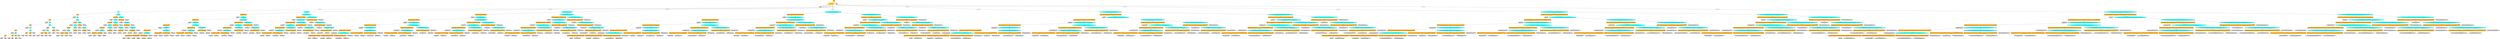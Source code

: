 digraph pastafarianism {
graph [fontname="times-roman"];
node [fontname="times-roman"];
edge [fontname="times-roman"];
"→" [fillcolor=orange, fontcolor=black, fontsize=9, label="→", shape=box, style=filled];
"⇉" [fillcolor=gold, fontcolor=black, fontsize=9, label="⇉\n--SuccessOnOne--", shape=parallelogram, style=filled];
"→" -> "⇉";
perdu [fillcolor=gray, fontcolor=black, fontsize=9, label=perdu, shape=ellipse, style=filled];
"⇉" -> perdu;
Inverter [fillcolor=ghostwhite, fontcolor=black, fontsize=9, label=Inverter, shape=ellipse, style=filled];
"⇉" -> Inverter;
Condition [fillcolor=ghostwhite, fontcolor=black, fontsize=9, label=Condition, shape=ellipse, style=filled];
Inverter -> Condition;
"?" [fillcolor=cyan, fontcolor=black, fontsize=9, label="?", shape=octagon, style=filled];
Condition -> "?";
"→*" [fillcolor=orange, fontcolor=black, fontsize=9, label="→*", shape=box, style=filled];
"?" -> "→*";
"No West Wall" [fillcolor=gray, fontcolor=black, fontsize=9, label="No West Wall", shape=ellipse, style=filled];
"→*" -> "No West Wall";
"?*" [fillcolor=cyan, fontcolor=black, fontsize=9, label="?*", shape=octagon, style=filled];
"→*" -> "?*";
"→**" [fillcolor=orange, fontcolor=black, fontsize=9, label="→**", shape=box, style=filled];
"?*" -> "→**";
"No East Wall" [fillcolor=gray, fontcolor=black, fontsize=9, label="No East Wall", shape=ellipse, style=filled];
"→**" -> "No East Wall";
"?**" [fillcolor=cyan, fontcolor=black, fontsize=9, label="?**", shape=octagon, style=filled];
"→**" -> "?**";
"→***" [fillcolor=orange, fontcolor=black, fontsize=9, label="→***", shape=box, style=filled];
"?**" -> "→***";
"No North Wall" [fillcolor=gray, fontcolor=black, fontsize=9, label="No North Wall", shape=ellipse, style=filled];
"→***" -> "No North Wall";
"?***" [fillcolor=cyan, fontcolor=black, fontsize=9, label="?***", shape=octagon, style=filled];
"→***" -> "?***";
"→****" [fillcolor=orange, fontcolor=black, fontsize=9, label="→****", shape=box, style=filled];
"?***" -> "→****";
"No South Wall" [fillcolor=gray, fontcolor=black, fontsize=9, label="No South Wall", shape=ellipse, style=filled];
"→****" -> "No South Wall";
"?****" [fillcolor=cyan, fontcolor=black, fontsize=9, label="?****", shape=octagon, style=filled];
"→****" -> "?****";
"→*****" [fillcolor=orange, fontcolor=black, fontsize=9, label="→*****", shape=box, style=filled];
"?****" -> "→*****";
"Random 1/4" [fillcolor=gray, fontcolor=black, fontsize=9, label="Random 1/4", shape=ellipse, style=filled];
"→*****" -> "Random 1/4";
"Move West" [fillcolor=gray, fontcolor=black, fontsize=9, label="Move West", shape=ellipse, style=filled];
"→*****" -> "Move West";
"→******" [fillcolor=orange, fontcolor=black, fontsize=9, label="→******", shape=box, style=filled];
"?****" -> "→******";
"Random 1/3" [fillcolor=gray, fontcolor=black, fontsize=9, label="Random 1/3", shape=ellipse, style=filled];
"→******" -> "Random 1/3";
"Move East" [fillcolor=gray, fontcolor=black, fontsize=9, label="Move East", shape=ellipse, style=filled];
"→******" -> "Move East";
"→*******" [fillcolor=orange, fontcolor=black, fontsize=9, label="→*******", shape=box, style=filled];
"?****" -> "→*******";
"Random 1/2" [fillcolor=gray, fontcolor=black, fontsize=9, label="Random 1/2", shape=ellipse, style=filled];
"→*******" -> "Random 1/2";
"Move North" [fillcolor=gray, fontcolor=black, fontsize=9, label="Move North", shape=ellipse, style=filled];
"→*******" -> "Move North";
"Move South" [fillcolor=gray, fontcolor=black, fontsize=9, label="Move South", shape=ellipse, style=filled];
"?****" -> "Move South";
"?*****" [fillcolor=cyan, fontcolor=black, fontsize=9, label="?*****", shape=octagon, style=filled];
"?***" -> "?*****";
"→********" [fillcolor=orange, fontcolor=black, fontsize=9, label="→********", shape=box, style=filled];
"?*****" -> "→********";
"Random 1/3*" [fillcolor=gray, fontcolor=black, fontsize=9, label="Random 1/3*", shape=ellipse, style=filled];
"→********" -> "Random 1/3*";
"Move West*" [fillcolor=gray, fontcolor=black, fontsize=9, label="Move West*", shape=ellipse, style=filled];
"→********" -> "Move West*";
"→*********" [fillcolor=orange, fontcolor=black, fontsize=9, label="→*********", shape=box, style=filled];
"?*****" -> "→*********";
"Random 1/2*" [fillcolor=gray, fontcolor=black, fontsize=9, label="Random 1/2*", shape=ellipse, style=filled];
"→*********" -> "Random 1/2*";
"Move East*" [fillcolor=gray, fontcolor=black, fontsize=9, label="Move East*", shape=ellipse, style=filled];
"→*********" -> "Move East*";
"Move North*" [fillcolor=gray, fontcolor=black, fontsize=9, label="Move North*", shape=ellipse, style=filled];
"?*****" -> "Move North*";
"?******" [fillcolor=cyan, fontcolor=black, fontsize=9, label="?******", shape=octagon, style=filled];
"?**" -> "?******";
"→**********" [fillcolor=orange, fontcolor=black, fontsize=9, label="→**********", shape=box, style=filled];
"?******" -> "→**********";
"No South Wall*" [fillcolor=gray, fontcolor=black, fontsize=9, label="No South Wall*", shape=ellipse, style=filled];
"→**********" -> "No South Wall*";
"?*******" [fillcolor=cyan, fontcolor=black, fontsize=9, label="?*******", shape=octagon, style=filled];
"→**********" -> "?*******";
"→***********" [fillcolor=orange, fontcolor=black, fontsize=9, label="→***********", shape=box, style=filled];
"?*******" -> "→***********";
"Random 1/3**" [fillcolor=gray, fontcolor=black, fontsize=9, label="Random 1/3**", shape=ellipse, style=filled];
"→***********" -> "Random 1/3**";
"Move West**" [fillcolor=gray, fontcolor=black, fontsize=9, label="Move West**", shape=ellipse, style=filled];
"→***********" -> "Move West**";
"→************" [fillcolor=orange, fontcolor=black, fontsize=9, label="→************", shape=box, style=filled];
"?*******" -> "→************";
"Random 1/2**" [fillcolor=gray, fontcolor=black, fontsize=9, label="Random 1/2**", shape=ellipse, style=filled];
"→************" -> "Random 1/2**";
"Move East**" [fillcolor=gray, fontcolor=black, fontsize=9, label="Move East**", shape=ellipse, style=filled];
"→************" -> "Move East**";
"Move South*" [fillcolor=gray, fontcolor=black, fontsize=9, label="Move South*", shape=ellipse, style=filled];
"?*******" -> "Move South*";
"?********" [fillcolor=cyan, fontcolor=black, fontsize=9, label="?********", shape=octagon, style=filled];
"?******" -> "?********";
"→*************" [fillcolor=orange, fontcolor=black, fontsize=9, label="→*************", shape=box, style=filled];
"?********" -> "→*************";
"Random 1/2***" [fillcolor=gray, fontcolor=black, fontsize=9, label="Random 1/2***", shape=ellipse, style=filled];
"→*************" -> "Random 1/2***";
"Move West***" [fillcolor=gray, fontcolor=black, fontsize=9, label="Move West***", shape=ellipse, style=filled];
"→*************" -> "Move West***";
"Move East***" [fillcolor=gray, fontcolor=black, fontsize=9, label="Move East***", shape=ellipse, style=filled];
"?********" -> "Move East***";
"?*********" [fillcolor=cyan, fontcolor=black, fontsize=9, label="?*********", shape=octagon, style=filled];
"?*" -> "?*********";
"→**************" [fillcolor=orange, fontcolor=black, fontsize=9, label="→**************", shape=box, style=filled];
"?*********" -> "→**************";
"No North Wall*" [fillcolor=gray, fontcolor=black, fontsize=9, label="No North Wall*", shape=ellipse, style=filled];
"→**************" -> "No North Wall*";
"?**********" [fillcolor=cyan, fontcolor=black, fontsize=9, label="?**********", shape=octagon, style=filled];
"→**************" -> "?**********";
"→***************" [fillcolor=orange, fontcolor=black, fontsize=9, label="→***************", shape=box, style=filled];
"?**********" -> "→***************";
"No South Wall**" [fillcolor=gray, fontcolor=black, fontsize=9, label="No South Wall**", shape=ellipse, style=filled];
"→***************" -> "No South Wall**";
"?***********" [fillcolor=cyan, fontcolor=black, fontsize=9, label="?***********", shape=octagon, style=filled];
"→***************" -> "?***********";
"→****************" [fillcolor=orange, fontcolor=black, fontsize=9, label="→****************", shape=box, style=filled];
"?***********" -> "→****************";
"Random 1/3***" [fillcolor=gray, fontcolor=black, fontsize=9, label="Random 1/3***", shape=ellipse, style=filled];
"→****************" -> "Random 1/3***";
"Move West****" [fillcolor=gray, fontcolor=black, fontsize=9, label="Move West****", shape=ellipse, style=filled];
"→****************" -> "Move West****";
"→*****************" [fillcolor=orange, fontcolor=black, fontsize=9, label="→*****************", shape=box, style=filled];
"?***********" -> "→*****************";
"Random 1/2****" [fillcolor=gray, fontcolor=black, fontsize=9, label="Random 1/2****", shape=ellipse, style=filled];
"→*****************" -> "Random 1/2****";
"Move North**" [fillcolor=gray, fontcolor=black, fontsize=9, label="Move North**", shape=ellipse, style=filled];
"→*****************" -> "Move North**";
"Move South**" [fillcolor=gray, fontcolor=black, fontsize=9, label="Move South**", shape=ellipse, style=filled];
"?***********" -> "Move South**";
"?************" [fillcolor=cyan, fontcolor=black, fontsize=9, label="?************", shape=octagon, style=filled];
"?**********" -> "?************";
"→******************" [fillcolor=orange, fontcolor=black, fontsize=9, label="→******************", shape=box, style=filled];
"?************" -> "→******************";
"Random 1/2*****" [fillcolor=gray, fontcolor=black, fontsize=9, label="Random 1/2*****", shape=ellipse, style=filled];
"→******************" -> "Random 1/2*****";
"Move West*****" [fillcolor=gray, fontcolor=black, fontsize=9, label="Move West*****", shape=ellipse, style=filled];
"→******************" -> "Move West*****";
"Move North***" [fillcolor=gray, fontcolor=black, fontsize=9, label="Move North***", shape=ellipse, style=filled];
"?************" -> "Move North***";
"?*************" [fillcolor=cyan, fontcolor=black, fontsize=9, label="?*************", shape=octagon, style=filled];
"?*********" -> "?*************";
"→*******************" [fillcolor=orange, fontcolor=black, fontsize=9, label="→*******************", shape=box, style=filled];
"?*************" -> "→*******************";
"No South Wall***" [fillcolor=gray, fontcolor=black, fontsize=9, label="No South Wall***", shape=ellipse, style=filled];
"→*******************" -> "No South Wall***";
"?**************" [fillcolor=cyan, fontcolor=black, fontsize=9, label="?**************", shape=octagon, style=filled];
"→*******************" -> "?**************";
"→********************" [fillcolor=orange, fontcolor=black, fontsize=9, label="→********************", shape=box, style=filled];
"?**************" -> "→********************";
"Random 1/2******" [fillcolor=gray, fontcolor=black, fontsize=9, label="Random 1/2******", shape=ellipse, style=filled];
"→********************" -> "Random 1/2******";
"Move West******" [fillcolor=gray, fontcolor=black, fontsize=9, label="Move West******", shape=ellipse, style=filled];
"→********************" -> "Move West******";
"Move South***" [fillcolor=gray, fontcolor=black, fontsize=9, label="Move South***", shape=ellipse, style=filled];
"?**************" -> "Move South***";
"Move West*******" [fillcolor=gray, fontcolor=black, fontsize=9, label="Move West*******", shape=ellipse, style=filled];
"?*************" -> "Move West*******";
"?***************" [fillcolor=cyan, fontcolor=black, fontsize=9, label="?***************", shape=octagon, style=filled];
"?" -> "?***************";
"→*********************" [fillcolor=orange, fontcolor=black, fontsize=9, label="→*********************", shape=box, style=filled];
"?***************" -> "→*********************";
"No East Wall*" [fillcolor=gray, fontcolor=black, fontsize=9, label="No East Wall*", shape=ellipse, style=filled];
"→*********************" -> "No East Wall*";
"?****************" [fillcolor=cyan, fontcolor=black, fontsize=9, label="?****************", shape=octagon, style=filled];
"→*********************" -> "?****************";
"→**********************" [fillcolor=orange, fontcolor=black, fontsize=9, label="→**********************", shape=box, style=filled];
"?****************" -> "→**********************";
"No North Wall**" [fillcolor=gray, fontcolor=black, fontsize=9, label="No North Wall**", shape=ellipse, style=filled];
"→**********************" -> "No North Wall**";
"?*****************" [fillcolor=cyan, fontcolor=black, fontsize=9, label="?*****************", shape=octagon, style=filled];
"→**********************" -> "?*****************";
"→***********************" [fillcolor=orange, fontcolor=black, fontsize=9, label="→***********************", shape=box, style=filled];
"?*****************" -> "→***********************";
"No South Wall****" [fillcolor=gray, fontcolor=black, fontsize=9, label="No South Wall****", shape=ellipse, style=filled];
"→***********************" -> "No South Wall****";
"?******************" [fillcolor=cyan, fontcolor=black, fontsize=9, label="?******************", shape=octagon, style=filled];
"→***********************" -> "?******************";
"→************************" [fillcolor=orange, fontcolor=black, fontsize=9, label="→************************", shape=box, style=filled];
"?******************" -> "→************************";
"Random 1/3****" [fillcolor=gray, fontcolor=black, fontsize=9, label="Random 1/3****", shape=ellipse, style=filled];
"→************************" -> "Random 1/3****";
"Move East****" [fillcolor=gray, fontcolor=black, fontsize=9, label="Move East****", shape=ellipse, style=filled];
"→************************" -> "Move East****";
"→*************************" [fillcolor=orange, fontcolor=black, fontsize=9, label="→*************************", shape=box, style=filled];
"?******************" -> "→*************************";
"Random 1/2*******" [fillcolor=gray, fontcolor=black, fontsize=9, label="Random 1/2*******", shape=ellipse, style=filled];
"→*************************" -> "Random 1/2*******";
"Move North****" [fillcolor=gray, fontcolor=black, fontsize=9, label="Move North****", shape=ellipse, style=filled];
"→*************************" -> "Move North****";
"Move South****" [fillcolor=gray, fontcolor=black, fontsize=9, label="Move South****", shape=ellipse, style=filled];
"?******************" -> "Move South****";
"?*******************" [fillcolor=cyan, fontcolor=black, fontsize=9, label="?*******************", shape=octagon, style=filled];
"?*****************" -> "?*******************";
"→**************************" [fillcolor=orange, fontcolor=black, fontsize=9, label="→**************************", shape=box, style=filled];
"?*******************" -> "→**************************";
"Random 1/2********" [fillcolor=gray, fontcolor=black, fontsize=9, label="Random 1/2********", shape=ellipse, style=filled];
"→**************************" -> "Random 1/2********";
"Move East*****" [fillcolor=gray, fontcolor=black, fontsize=9, label="Move East*****", shape=ellipse, style=filled];
"→**************************" -> "Move East*****";
"Move North*****" [fillcolor=gray, fontcolor=black, fontsize=9, label="Move North*****", shape=ellipse, style=filled];
"?*******************" -> "Move North*****";
"?********************" [fillcolor=cyan, fontcolor=black, fontsize=9, label="?********************", shape=octagon, style=filled];
"?****************" -> "?********************";
"→***************************" [fillcolor=orange, fontcolor=black, fontsize=9, label="→***************************", shape=box, style=filled];
"?********************" -> "→***************************";
"No South Wall*****" [fillcolor=gray, fontcolor=black, fontsize=9, label="No South Wall*****", shape=ellipse, style=filled];
"→***************************" -> "No South Wall*****";
"?*********************" [fillcolor=cyan, fontcolor=black, fontsize=9, label="?*********************", shape=octagon, style=filled];
"→***************************" -> "?*********************";
"→****************************" [fillcolor=orange, fontcolor=black, fontsize=9, label="→****************************", shape=box, style=filled];
"?*********************" -> "→****************************";
"Random 1/2*********" [fillcolor=gray, fontcolor=black, fontsize=9, label="Random 1/2*********", shape=ellipse, style=filled];
"→****************************" -> "Random 1/2*********";
"Move East******" [fillcolor=gray, fontcolor=black, fontsize=9, label="Move East******", shape=ellipse, style=filled];
"→****************************" -> "Move East******";
"Move South*****" [fillcolor=gray, fontcolor=black, fontsize=9, label="Move South*****", shape=ellipse, style=filled];
"?*********************" -> "Move South*****";
"Move East*******" [fillcolor=gray, fontcolor=black, fontsize=9, label="Move East*******", shape=ellipse, style=filled];
"?********************" -> "Move East*******";
"?**********************" [fillcolor=cyan, fontcolor=black, fontsize=9, label="?**********************", shape=octagon, style=filled];
"?***************" -> "?**********************";
"→*****************************" [fillcolor=orange, fontcolor=black, fontsize=9, label="→*****************************", shape=box, style=filled];
"?**********************" -> "→*****************************";
"No North Wall***" [fillcolor=gray, fontcolor=black, fontsize=9, label="No North Wall***", shape=ellipse, style=filled];
"→*****************************" -> "No North Wall***";
"?***********************" [fillcolor=cyan, fontcolor=black, fontsize=9, label="?***********************", shape=octagon, style=filled];
"→*****************************" -> "?***********************";
"→******************************" [fillcolor=orange, fontcolor=black, fontsize=9, label="→******************************", shape=box, style=filled];
"?***********************" -> "→******************************";
"No South Wall******" [fillcolor=gray, fontcolor=black, fontsize=9, label="No South Wall******", shape=ellipse, style=filled];
"→******************************" -> "No South Wall******";
"?************************" [fillcolor=cyan, fontcolor=black, fontsize=9, label="?************************", shape=octagon, style=filled];
"→******************************" -> "?************************";
"→*******************************" [fillcolor=orange, fontcolor=black, fontsize=9, label="→*******************************", shape=box, style=filled];
"?************************" -> "→*******************************";
"Random 1/2**********" [fillcolor=gray, fontcolor=black, fontsize=9, label="Random 1/2**********", shape=ellipse, style=filled];
"→*******************************" -> "Random 1/2**********";
"Move North******" [fillcolor=gray, fontcolor=black, fontsize=9, label="Move North******", shape=ellipse, style=filled];
"→*******************************" -> "Move North******";
"Move South******" [fillcolor=gray, fontcolor=black, fontsize=9, label="Move South******", shape=ellipse, style=filled];
"?************************" -> "Move South******";
"Move North*******" [fillcolor=gray, fontcolor=black, fontsize=9, label="Move North*******", shape=ellipse, style=filled];
"?***********************" -> "Move North*******";
"Move South*******" [fillcolor=gray, fontcolor=black, fontsize=9, label="Move South*******", shape=ellipse, style=filled];
"?**********************" -> "Move South*******";
"Inverter*" [fillcolor=ghostwhite, fontcolor=black, fontsize=9, label="Inverter*", shape=ellipse, style=filled];
"⇉" -> "Inverter*";
"Condition*" [fillcolor=ghostwhite, fontcolor=black, fontsize=9, label="Condition*", shape=ellipse, style=filled];
"Inverter*" -> "Condition*";
"?*************************" [fillcolor=cyan, fontcolor=black, fontsize=9, label="?*************************", shape=octagon, style=filled];
"Condition*" -> "?*************************";
"→********************************" [fillcolor=orange, fontcolor=black, fontsize=9, label="→********************************", shape=box, style=filled];
"?*************************" -> "→********************************";
"No West Wall*" [fillcolor=gray, fontcolor=black, fontsize=9, label="No West Wall*", shape=ellipse, style=filled];
"→********************************" -> "No West Wall*";
"?**************************" [fillcolor=cyan, fontcolor=black, fontsize=9, label="?**************************", shape=octagon, style=filled];
"→********************************" -> "?**************************";
"→*********************************" [fillcolor=orange, fontcolor=black, fontsize=9, label="→*********************************", shape=box, style=filled];
"?**************************" -> "→*********************************";
"No East Wall**" [fillcolor=gray, fontcolor=black, fontsize=9, label="No East Wall**", shape=ellipse, style=filled];
"→*********************************" -> "No East Wall**";
"?***************************" [fillcolor=cyan, fontcolor=black, fontsize=9, label="?***************************", shape=octagon, style=filled];
"→*********************************" -> "?***************************";
"→**********************************" [fillcolor=orange, fontcolor=black, fontsize=9, label="→**********************************", shape=box, style=filled];
"?***************************" -> "→**********************************";
"No North Wall****" [fillcolor=gray, fontcolor=black, fontsize=9, label="No North Wall****", shape=ellipse, style=filled];
"→**********************************" -> "No North Wall****";
"?****************************" [fillcolor=cyan, fontcolor=black, fontsize=9, label="?****************************", shape=octagon, style=filled];
"→**********************************" -> "?****************************";
"→***********************************" [fillcolor=orange, fontcolor=black, fontsize=9, label="→***********************************", shape=box, style=filled];
"?****************************" -> "→***********************************";
"No South Wall*******" [fillcolor=gray, fontcolor=black, fontsize=9, label="No South Wall*******", shape=ellipse, style=filled];
"→***********************************" -> "No South Wall*******";
"?*****************************" [fillcolor=cyan, fontcolor=black, fontsize=9, label="?*****************************", shape=octagon, style=filled];
"→***********************************" -> "?*****************************";
"→************************************" [fillcolor=orange, fontcolor=black, fontsize=9, label="→************************************", shape=box, style=filled];
"?*****************************" -> "→************************************";
"Random 1/4*" [fillcolor=gray, fontcolor=black, fontsize=9, label="Random 1/4*", shape=ellipse, style=filled];
"→************************************" -> "Random 1/4*";
"Move West********" [fillcolor=gray, fontcolor=black, fontsize=9, label="Move West********", shape=ellipse, style=filled];
"→************************************" -> "Move West********";
"→*************************************" [fillcolor=orange, fontcolor=black, fontsize=9, label="→*************************************", shape=box, style=filled];
"?*****************************" -> "→*************************************";
"Random 1/3*****" [fillcolor=gray, fontcolor=black, fontsize=9, label="Random 1/3*****", shape=ellipse, style=filled];
"→*************************************" -> "Random 1/3*****";
"Move East********" [fillcolor=gray, fontcolor=black, fontsize=9, label="Move East********", shape=ellipse, style=filled];
"→*************************************" -> "Move East********";
"→**************************************" [fillcolor=orange, fontcolor=black, fontsize=9, label="→**************************************", shape=box, style=filled];
"?*****************************" -> "→**************************************";
"Random 1/2***********" [fillcolor=gray, fontcolor=black, fontsize=9, label="Random 1/2***********", shape=ellipse, style=filled];
"→**************************************" -> "Random 1/2***********";
"Move North********" [fillcolor=gray, fontcolor=black, fontsize=9, label="Move North********", shape=ellipse, style=filled];
"→**************************************" -> "Move North********";
"Move South********" [fillcolor=gray, fontcolor=black, fontsize=9, label="Move South********", shape=ellipse, style=filled];
"?*****************************" -> "Move South********";
"?******************************" [fillcolor=cyan, fontcolor=black, fontsize=9, label="?******************************", shape=octagon, style=filled];
"?****************************" -> "?******************************";
"→***************************************" [fillcolor=orange, fontcolor=black, fontsize=9, label="→***************************************", shape=box, style=filled];
"?******************************" -> "→***************************************";
"Random 1/3******" [fillcolor=gray, fontcolor=black, fontsize=9, label="Random 1/3******", shape=ellipse, style=filled];
"→***************************************" -> "Random 1/3******";
"Move West*********" [fillcolor=gray, fontcolor=black, fontsize=9, label="Move West*********", shape=ellipse, style=filled];
"→***************************************" -> "Move West*********";
"→****************************************" [fillcolor=orange, fontcolor=black, fontsize=9, label="→****************************************", shape=box, style=filled];
"?******************************" -> "→****************************************";
"Random 1/2************" [fillcolor=gray, fontcolor=black, fontsize=9, label="Random 1/2************", shape=ellipse, style=filled];
"→****************************************" -> "Random 1/2************";
"Move East*********" [fillcolor=gray, fontcolor=black, fontsize=9, label="Move East*********", shape=ellipse, style=filled];
"→****************************************" -> "Move East*********";
"Move North*********" [fillcolor=gray, fontcolor=black, fontsize=9, label="Move North*********", shape=ellipse, style=filled];
"?******************************" -> "Move North*********";
"?*******************************" [fillcolor=cyan, fontcolor=black, fontsize=9, label="?*******************************", shape=octagon, style=filled];
"?***************************" -> "?*******************************";
"→*****************************************" [fillcolor=orange, fontcolor=black, fontsize=9, label="→*****************************************", shape=box, style=filled];
"?*******************************" -> "→*****************************************";
"No South Wall********" [fillcolor=gray, fontcolor=black, fontsize=9, label="No South Wall********", shape=ellipse, style=filled];
"→*****************************************" -> "No South Wall********";
"?********************************" [fillcolor=cyan, fontcolor=black, fontsize=9, label="?********************************", shape=octagon, style=filled];
"→*****************************************" -> "?********************************";
"→******************************************" [fillcolor=orange, fontcolor=black, fontsize=9, label="→******************************************", shape=box, style=filled];
"?********************************" -> "→******************************************";
"Random 1/3*******" [fillcolor=gray, fontcolor=black, fontsize=9, label="Random 1/3*******", shape=ellipse, style=filled];
"→******************************************" -> "Random 1/3*******";
"Move West**********" [fillcolor=gray, fontcolor=black, fontsize=9, label="Move West**********", shape=ellipse, style=filled];
"→******************************************" -> "Move West**********";
"→*******************************************" [fillcolor=orange, fontcolor=black, fontsize=9, label="→*******************************************", shape=box, style=filled];
"?********************************" -> "→*******************************************";
"Random 1/2*************" [fillcolor=gray, fontcolor=black, fontsize=9, label="Random 1/2*************", shape=ellipse, style=filled];
"→*******************************************" -> "Random 1/2*************";
"Move East**********" [fillcolor=gray, fontcolor=black, fontsize=9, label="Move East**********", shape=ellipse, style=filled];
"→*******************************************" -> "Move East**********";
"Move South*********" [fillcolor=gray, fontcolor=black, fontsize=9, label="Move South*********", shape=ellipse, style=filled];
"?********************************" -> "Move South*********";
"?*********************************" [fillcolor=cyan, fontcolor=black, fontsize=9, label="?*********************************", shape=octagon, style=filled];
"?*******************************" -> "?*********************************";
"→********************************************" [fillcolor=orange, fontcolor=black, fontsize=9, label="→********************************************", shape=box, style=filled];
"?*********************************" -> "→********************************************";
"Random 1/2**************" [fillcolor=gray, fontcolor=black, fontsize=9, label="Random 1/2**************", shape=ellipse, style=filled];
"→********************************************" -> "Random 1/2**************";
"Move West***********" [fillcolor=gray, fontcolor=black, fontsize=9, label="Move West***********", shape=ellipse, style=filled];
"→********************************************" -> "Move West***********";
"Move East***********" [fillcolor=gray, fontcolor=black, fontsize=9, label="Move East***********", shape=ellipse, style=filled];
"?*********************************" -> "Move East***********";
"?**********************************" [fillcolor=cyan, fontcolor=black, fontsize=9, label="?**********************************", shape=octagon, style=filled];
"?**************************" -> "?**********************************";
"→*********************************************" [fillcolor=orange, fontcolor=black, fontsize=9, label="→*********************************************", shape=box, style=filled];
"?**********************************" -> "→*********************************************";
"No North Wall*****" [fillcolor=gray, fontcolor=black, fontsize=9, label="No North Wall*****", shape=ellipse, style=filled];
"→*********************************************" -> "No North Wall*****";
"?***********************************" [fillcolor=cyan, fontcolor=black, fontsize=9, label="?***********************************", shape=octagon, style=filled];
"→*********************************************" -> "?***********************************";
"→**********************************************" [fillcolor=orange, fontcolor=black, fontsize=9, label="→**********************************************", shape=box, style=filled];
"?***********************************" -> "→**********************************************";
"No South Wall*********" [fillcolor=gray, fontcolor=black, fontsize=9, label="No South Wall*********", shape=ellipse, style=filled];
"→**********************************************" -> "No South Wall*********";
"?************************************" [fillcolor=cyan, fontcolor=black, fontsize=9, label="?************************************", shape=octagon, style=filled];
"→**********************************************" -> "?************************************";
"→***********************************************" [fillcolor=orange, fontcolor=black, fontsize=9, label="→***********************************************", shape=box, style=filled];
"?************************************" -> "→***********************************************";
"Random 1/3********" [fillcolor=gray, fontcolor=black, fontsize=9, label="Random 1/3********", shape=ellipse, style=filled];
"→***********************************************" -> "Random 1/3********";
"Move West************" [fillcolor=gray, fontcolor=black, fontsize=9, label="Move West************", shape=ellipse, style=filled];
"→***********************************************" -> "Move West************";
"→************************************************" [fillcolor=orange, fontcolor=black, fontsize=9, label="→************************************************", shape=box, style=filled];
"?************************************" -> "→************************************************";
"Random 1/2***************" [fillcolor=gray, fontcolor=black, fontsize=9, label="Random 1/2***************", shape=ellipse, style=filled];
"→************************************************" -> "Random 1/2***************";
"Move North**********" [fillcolor=gray, fontcolor=black, fontsize=9, label="Move North**********", shape=ellipse, style=filled];
"→************************************************" -> "Move North**********";
"Move South**********" [fillcolor=gray, fontcolor=black, fontsize=9, label="Move South**********", shape=ellipse, style=filled];
"?************************************" -> "Move South**********";
"?*************************************" [fillcolor=cyan, fontcolor=black, fontsize=9, label="?*************************************", shape=octagon, style=filled];
"?***********************************" -> "?*************************************";
"→*************************************************" [fillcolor=orange, fontcolor=black, fontsize=9, label="→*************************************************", shape=box, style=filled];
"?*************************************" -> "→*************************************************";
"Random 1/2****************" [fillcolor=gray, fontcolor=black, fontsize=9, label="Random 1/2****************", shape=ellipse, style=filled];
"→*************************************************" -> "Random 1/2****************";
"Move West*************" [fillcolor=gray, fontcolor=black, fontsize=9, label="Move West*************", shape=ellipse, style=filled];
"→*************************************************" -> "Move West*************";
"Move North***********" [fillcolor=gray, fontcolor=black, fontsize=9, label="Move North***********", shape=ellipse, style=filled];
"?*************************************" -> "Move North***********";
"?**************************************" [fillcolor=cyan, fontcolor=black, fontsize=9, label="?**************************************", shape=octagon, style=filled];
"?**********************************" -> "?**************************************";
"→**************************************************" [fillcolor=orange, fontcolor=black, fontsize=9, label="→**************************************************", shape=box, style=filled];
"?**************************************" -> "→**************************************************";
"No South Wall**********" [fillcolor=gray, fontcolor=black, fontsize=9, label="No South Wall**********", shape=ellipse, style=filled];
"→**************************************************" -> "No South Wall**********";
"?***************************************" [fillcolor=cyan, fontcolor=black, fontsize=9, label="?***************************************", shape=octagon, style=filled];
"→**************************************************" -> "?***************************************";
"→***************************************************" [fillcolor=orange, fontcolor=black, fontsize=9, label="→***************************************************", shape=box, style=filled];
"?***************************************" -> "→***************************************************";
"Random 1/2*****************" [fillcolor=gray, fontcolor=black, fontsize=9, label="Random 1/2*****************", shape=ellipse, style=filled];
"→***************************************************" -> "Random 1/2*****************";
"Move West**************" [fillcolor=gray, fontcolor=black, fontsize=9, label="Move West**************", shape=ellipse, style=filled];
"→***************************************************" -> "Move West**************";
"Move South***********" [fillcolor=gray, fontcolor=black, fontsize=9, label="Move South***********", shape=ellipse, style=filled];
"?***************************************" -> "Move South***********";
"Move West***************" [fillcolor=gray, fontcolor=black, fontsize=9, label="Move West***************", shape=ellipse, style=filled];
"?**************************************" -> "Move West***************";
"?****************************************" [fillcolor=cyan, fontcolor=black, fontsize=9, label="?****************************************", shape=octagon, style=filled];
"?*************************" -> "?****************************************";
"→****************************************************" [fillcolor=orange, fontcolor=black, fontsize=9, label="→****************************************************", shape=box, style=filled];
"?****************************************" -> "→****************************************************";
"No East Wall***" [fillcolor=gray, fontcolor=black, fontsize=9, label="No East Wall***", shape=ellipse, style=filled];
"→****************************************************" -> "No East Wall***";
"?*****************************************" [fillcolor=cyan, fontcolor=black, fontsize=9, label="?*****************************************", shape=octagon, style=filled];
"→****************************************************" -> "?*****************************************";
"→*****************************************************" [fillcolor=orange, fontcolor=black, fontsize=9, label="→*****************************************************", shape=box, style=filled];
"?*****************************************" -> "→*****************************************************";
"No North Wall******" [fillcolor=gray, fontcolor=black, fontsize=9, label="No North Wall******", shape=ellipse, style=filled];
"→*****************************************************" -> "No North Wall******";
"?******************************************" [fillcolor=cyan, fontcolor=black, fontsize=9, label="?******************************************", shape=octagon, style=filled];
"→*****************************************************" -> "?******************************************";
"→******************************************************" [fillcolor=orange, fontcolor=black, fontsize=9, label="→******************************************************", shape=box, style=filled];
"?******************************************" -> "→******************************************************";
"No South Wall***********" [fillcolor=gray, fontcolor=black, fontsize=9, label="No South Wall***********", shape=ellipse, style=filled];
"→******************************************************" -> "No South Wall***********";
"?*******************************************" [fillcolor=cyan, fontcolor=black, fontsize=9, label="?*******************************************", shape=octagon, style=filled];
"→******************************************************" -> "?*******************************************";
"→*******************************************************" [fillcolor=orange, fontcolor=black, fontsize=9, label="→*******************************************************", shape=box, style=filled];
"?*******************************************" -> "→*******************************************************";
"Random 1/3*********" [fillcolor=gray, fontcolor=black, fontsize=9, label="Random 1/3*********", shape=ellipse, style=filled];
"→*******************************************************" -> "Random 1/3*********";
"Move East************" [fillcolor=gray, fontcolor=black, fontsize=9, label="Move East************", shape=ellipse, style=filled];
"→*******************************************************" -> "Move East************";
"→********************************************************" [fillcolor=orange, fontcolor=black, fontsize=9, label="→********************************************************", shape=box, style=filled];
"?*******************************************" -> "→********************************************************";
"Random 1/2******************" [fillcolor=gray, fontcolor=black, fontsize=9, label="Random 1/2******************", shape=ellipse, style=filled];
"→********************************************************" -> "Random 1/2******************";
"Move North************" [fillcolor=gray, fontcolor=black, fontsize=9, label="Move North************", shape=ellipse, style=filled];
"→********************************************************" -> "Move North************";
"Move South************" [fillcolor=gray, fontcolor=black, fontsize=9, label="Move South************", shape=ellipse, style=filled];
"?*******************************************" -> "Move South************";
"?********************************************" [fillcolor=cyan, fontcolor=black, fontsize=9, label="?********************************************", shape=octagon, style=filled];
"?******************************************" -> "?********************************************";
"→*********************************************************" [fillcolor=orange, fontcolor=black, fontsize=9, label="→*********************************************************", shape=box, style=filled];
"?********************************************" -> "→*********************************************************";
"Random 1/2*******************" [fillcolor=gray, fontcolor=black, fontsize=9, label="Random 1/2*******************", shape=ellipse, style=filled];
"→*********************************************************" -> "Random 1/2*******************";
"Move East*************" [fillcolor=gray, fontcolor=black, fontsize=9, label="Move East*************", shape=ellipse, style=filled];
"→*********************************************************" -> "Move East*************";
"Move North*************" [fillcolor=gray, fontcolor=black, fontsize=9, label="Move North*************", shape=ellipse, style=filled];
"?********************************************" -> "Move North*************";
"?*********************************************" [fillcolor=cyan, fontcolor=black, fontsize=9, label="?*********************************************", shape=octagon, style=filled];
"?*****************************************" -> "?*********************************************";
"→**********************************************************" [fillcolor=orange, fontcolor=black, fontsize=9, label="→**********************************************************", shape=box, style=filled];
"?*********************************************" -> "→**********************************************************";
"No South Wall************" [fillcolor=gray, fontcolor=black, fontsize=9, label="No South Wall************", shape=ellipse, style=filled];
"→**********************************************************" -> "No South Wall************";
"?**********************************************" [fillcolor=cyan, fontcolor=black, fontsize=9, label="?**********************************************", shape=octagon, style=filled];
"→**********************************************************" -> "?**********************************************";
"→***********************************************************" [fillcolor=orange, fontcolor=black, fontsize=9, label="→***********************************************************", shape=box, style=filled];
"?**********************************************" -> "→***********************************************************";
"Random 1/2********************" [fillcolor=gray, fontcolor=black, fontsize=9, label="Random 1/2********************", shape=ellipse, style=filled];
"→***********************************************************" -> "Random 1/2********************";
"Move East**************" [fillcolor=gray, fontcolor=black, fontsize=9, label="Move East**************", shape=ellipse, style=filled];
"→***********************************************************" -> "Move East**************";
"Move South*************" [fillcolor=gray, fontcolor=black, fontsize=9, label="Move South*************", shape=ellipse, style=filled];
"?**********************************************" -> "Move South*************";
"Move East***************" [fillcolor=gray, fontcolor=black, fontsize=9, label="Move East***************", shape=ellipse, style=filled];
"?*********************************************" -> "Move East***************";
"?***********************************************" [fillcolor=cyan, fontcolor=black, fontsize=9, label="?***********************************************", shape=octagon, style=filled];
"?****************************************" -> "?***********************************************";
"→************************************************************" [fillcolor=orange, fontcolor=black, fontsize=9, label="→************************************************************", shape=box, style=filled];
"?***********************************************" -> "→************************************************************";
"No North Wall*******" [fillcolor=gray, fontcolor=black, fontsize=9, label="No North Wall*******", shape=ellipse, style=filled];
"→************************************************************" -> "No North Wall*******";
"?************************************************" [fillcolor=cyan, fontcolor=black, fontsize=9, label="?************************************************", shape=octagon, style=filled];
"→************************************************************" -> "?************************************************";
"→*************************************************************" [fillcolor=orange, fontcolor=black, fontsize=9, label="→*************************************************************", shape=box, style=filled];
"?************************************************" -> "→*************************************************************";
"No South Wall*************" [fillcolor=gray, fontcolor=black, fontsize=9, label="No South Wall*************", shape=ellipse, style=filled];
"→*************************************************************" -> "No South Wall*************";
"?*************************************************" [fillcolor=cyan, fontcolor=black, fontsize=9, label="?*************************************************", shape=octagon, style=filled];
"→*************************************************************" -> "?*************************************************";
"→**************************************************************" [fillcolor=orange, fontcolor=black, fontsize=9, label="→**************************************************************", shape=box, style=filled];
"?*************************************************" -> "→**************************************************************";
"Random 1/2*********************" [fillcolor=gray, fontcolor=black, fontsize=9, label="Random 1/2*********************", shape=ellipse, style=filled];
"→**************************************************************" -> "Random 1/2*********************";
"Move North**************" [fillcolor=gray, fontcolor=black, fontsize=9, label="Move North**************", shape=ellipse, style=filled];
"→**************************************************************" -> "Move North**************";
"Move South**************" [fillcolor=gray, fontcolor=black, fontsize=9, label="Move South**************", shape=ellipse, style=filled];
"?*************************************************" -> "Move South**************";
"Move North***************" [fillcolor=gray, fontcolor=black, fontsize=9, label="Move North***************", shape=ellipse, style=filled];
"?************************************************" -> "Move North***************";
"Move South***************" [fillcolor=gray, fontcolor=black, fontsize=9, label="Move South***************", shape=ellipse, style=filled];
"?***********************************************" -> "Move South***************";
"Inverter**" [fillcolor=ghostwhite, fontcolor=black, fontsize=9, label="Inverter**", shape=ellipse, style=filled];
"⇉" -> "Inverter**";
"Condition**" [fillcolor=ghostwhite, fontcolor=black, fontsize=9, label="Condition**", shape=ellipse, style=filled];
"Inverter**" -> "Condition**";
"?**************************************************" [fillcolor=cyan, fontcolor=black, fontsize=9, label="?**************************************************", shape=octagon, style=filled];
"Condition**" -> "?**************************************************";
"→***************************************************************" [fillcolor=orange, fontcolor=black, fontsize=9, label="→***************************************************************", shape=box, style=filled];
"?**************************************************" -> "→***************************************************************";
"No West Wall**" [fillcolor=gray, fontcolor=black, fontsize=9, label="No West Wall**", shape=ellipse, style=filled];
"→***************************************************************" -> "No West Wall**";
"?***************************************************" [fillcolor=cyan, fontcolor=black, fontsize=9, label="?***************************************************", shape=octagon, style=filled];
"→***************************************************************" -> "?***************************************************";
"→****************************************************************" [fillcolor=orange, fontcolor=black, fontsize=9, label="→****************************************************************", shape=box, style=filled];
"?***************************************************" -> "→****************************************************************";
"No East Wall****" [fillcolor=gray, fontcolor=black, fontsize=9, label="No East Wall****", shape=ellipse, style=filled];
"→****************************************************************" -> "No East Wall****";
"?****************************************************" [fillcolor=cyan, fontcolor=black, fontsize=9, label="?****************************************************", shape=octagon, style=filled];
"→****************************************************************" -> "?****************************************************";
"→*****************************************************************" [fillcolor=orange, fontcolor=black, fontsize=9, label="→*****************************************************************", shape=box, style=filled];
"?****************************************************" -> "→*****************************************************************";
"No North Wall********" [fillcolor=gray, fontcolor=black, fontsize=9, label="No North Wall********", shape=ellipse, style=filled];
"→*****************************************************************" -> "No North Wall********";
"?*****************************************************" [fillcolor=cyan, fontcolor=black, fontsize=9, label="?*****************************************************", shape=octagon, style=filled];
"→*****************************************************************" -> "?*****************************************************";
"→******************************************************************" [fillcolor=orange, fontcolor=black, fontsize=9, label="→******************************************************************", shape=box, style=filled];
"?*****************************************************" -> "→******************************************************************";
"No South Wall**************" [fillcolor=gray, fontcolor=black, fontsize=9, label="No South Wall**************", shape=ellipse, style=filled];
"→******************************************************************" -> "No South Wall**************";
"?******************************************************" [fillcolor=cyan, fontcolor=black, fontsize=9, label="?******************************************************", shape=octagon, style=filled];
"→******************************************************************" -> "?******************************************************";
"→*******************************************************************" [fillcolor=orange, fontcolor=black, fontsize=9, label="→*******************************************************************", shape=box, style=filled];
"?******************************************************" -> "→*******************************************************************";
"Random 1/4**" [fillcolor=gray, fontcolor=black, fontsize=9, label="Random 1/4**", shape=ellipse, style=filled];
"→*******************************************************************" -> "Random 1/4**";
"Move West****************" [fillcolor=gray, fontcolor=black, fontsize=9, label="Move West****************", shape=ellipse, style=filled];
"→*******************************************************************" -> "Move West****************";
"→********************************************************************" [fillcolor=orange, fontcolor=black, fontsize=9, label="→********************************************************************", shape=box, style=filled];
"?******************************************************" -> "→********************************************************************";
"Random 1/3**********" [fillcolor=gray, fontcolor=black, fontsize=9, label="Random 1/3**********", shape=ellipse, style=filled];
"→********************************************************************" -> "Random 1/3**********";
"Move East****************" [fillcolor=gray, fontcolor=black, fontsize=9, label="Move East****************", shape=ellipse, style=filled];
"→********************************************************************" -> "Move East****************";
"→*********************************************************************" [fillcolor=orange, fontcolor=black, fontsize=9, label="→*********************************************************************", shape=box, style=filled];
"?******************************************************" -> "→*********************************************************************";
"Random 1/2**********************" [fillcolor=gray, fontcolor=black, fontsize=9, label="Random 1/2**********************", shape=ellipse, style=filled];
"→*********************************************************************" -> "Random 1/2**********************";
"Move North****************" [fillcolor=gray, fontcolor=black, fontsize=9, label="Move North****************", shape=ellipse, style=filled];
"→*********************************************************************" -> "Move North****************";
"Move South****************" [fillcolor=gray, fontcolor=black, fontsize=9, label="Move South****************", shape=ellipse, style=filled];
"?******************************************************" -> "Move South****************";
"?*******************************************************" [fillcolor=cyan, fontcolor=black, fontsize=9, label="?*******************************************************", shape=octagon, style=filled];
"?*****************************************************" -> "?*******************************************************";
"→**********************************************************************" [fillcolor=orange, fontcolor=black, fontsize=9, label="→**********************************************************************", shape=box, style=filled];
"?*******************************************************" -> "→**********************************************************************";
"Random 1/3***********" [fillcolor=gray, fontcolor=black, fontsize=9, label="Random 1/3***********", shape=ellipse, style=filled];
"→**********************************************************************" -> "Random 1/3***********";
"Move West*****************" [fillcolor=gray, fontcolor=black, fontsize=9, label="Move West*****************", shape=ellipse, style=filled];
"→**********************************************************************" -> "Move West*****************";
"→***********************************************************************" [fillcolor=orange, fontcolor=black, fontsize=9, label="→***********************************************************************", shape=box, style=filled];
"?*******************************************************" -> "→***********************************************************************";
"Random 1/2***********************" [fillcolor=gray, fontcolor=black, fontsize=9, label="Random 1/2***********************", shape=ellipse, style=filled];
"→***********************************************************************" -> "Random 1/2***********************";
"Move East*****************" [fillcolor=gray, fontcolor=black, fontsize=9, label="Move East*****************", shape=ellipse, style=filled];
"→***********************************************************************" -> "Move East*****************";
"Move North*****************" [fillcolor=gray, fontcolor=black, fontsize=9, label="Move North*****************", shape=ellipse, style=filled];
"?*******************************************************" -> "Move North*****************";
"?********************************************************" [fillcolor=cyan, fontcolor=black, fontsize=9, label="?********************************************************", shape=octagon, style=filled];
"?****************************************************" -> "?********************************************************";
"→************************************************************************" [fillcolor=orange, fontcolor=black, fontsize=9, label="→************************************************************************", shape=box, style=filled];
"?********************************************************" -> "→************************************************************************";
"No South Wall***************" [fillcolor=gray, fontcolor=black, fontsize=9, label="No South Wall***************", shape=ellipse, style=filled];
"→************************************************************************" -> "No South Wall***************";
"?*********************************************************" [fillcolor=cyan, fontcolor=black, fontsize=9, label="?*********************************************************", shape=octagon, style=filled];
"→************************************************************************" -> "?*********************************************************";
"→*************************************************************************" [fillcolor=orange, fontcolor=black, fontsize=9, label="→*************************************************************************", shape=box, style=filled];
"?*********************************************************" -> "→*************************************************************************";
"Random 1/3************" [fillcolor=gray, fontcolor=black, fontsize=9, label="Random 1/3************", shape=ellipse, style=filled];
"→*************************************************************************" -> "Random 1/3************";
"Move West******************" [fillcolor=gray, fontcolor=black, fontsize=9, label="Move West******************", shape=ellipse, style=filled];
"→*************************************************************************" -> "Move West******************";
"→**************************************************************************" [fillcolor=orange, fontcolor=black, fontsize=9, label="→**************************************************************************", shape=box, style=filled];
"?*********************************************************" -> "→**************************************************************************";
"Random 1/2************************" [fillcolor=gray, fontcolor=black, fontsize=9, label="Random 1/2************************", shape=ellipse, style=filled];
"→**************************************************************************" -> "Random 1/2************************";
"Move East******************" [fillcolor=gray, fontcolor=black, fontsize=9, label="Move East******************", shape=ellipse, style=filled];
"→**************************************************************************" -> "Move East******************";
"Move South*****************" [fillcolor=gray, fontcolor=black, fontsize=9, label="Move South*****************", shape=ellipse, style=filled];
"?*********************************************************" -> "Move South*****************";
"?**********************************************************" [fillcolor=cyan, fontcolor=black, fontsize=9, label="?**********************************************************", shape=octagon, style=filled];
"?********************************************************" -> "?**********************************************************";
"→***************************************************************************" [fillcolor=orange, fontcolor=black, fontsize=9, label="→***************************************************************************", shape=box, style=filled];
"?**********************************************************" -> "→***************************************************************************";
"Random 1/2*************************" [fillcolor=gray, fontcolor=black, fontsize=9, label="Random 1/2*************************", shape=ellipse, style=filled];
"→***************************************************************************" -> "Random 1/2*************************";
"Move West*******************" [fillcolor=gray, fontcolor=black, fontsize=9, label="Move West*******************", shape=ellipse, style=filled];
"→***************************************************************************" -> "Move West*******************";
"Move East*******************" [fillcolor=gray, fontcolor=black, fontsize=9, label="Move East*******************", shape=ellipse, style=filled];
"?**********************************************************" -> "Move East*******************";
"?***********************************************************" [fillcolor=cyan, fontcolor=black, fontsize=9, label="?***********************************************************", shape=octagon, style=filled];
"?***************************************************" -> "?***********************************************************";
"→****************************************************************************" [fillcolor=orange, fontcolor=black, fontsize=9, label="→****************************************************************************", shape=box, style=filled];
"?***********************************************************" -> "→****************************************************************************";
"No North Wall*********" [fillcolor=gray, fontcolor=black, fontsize=9, label="No North Wall*********", shape=ellipse, style=filled];
"→****************************************************************************" -> "No North Wall*********";
"?************************************************************" [fillcolor=cyan, fontcolor=black, fontsize=9, label="?************************************************************", shape=octagon, style=filled];
"→****************************************************************************" -> "?************************************************************";
"→*****************************************************************************" [fillcolor=orange, fontcolor=black, fontsize=9, label="→*****************************************************************************", shape=box, style=filled];
"?************************************************************" -> "→*****************************************************************************";
"No South Wall****************" [fillcolor=gray, fontcolor=black, fontsize=9, label="No South Wall****************", shape=ellipse, style=filled];
"→*****************************************************************************" -> "No South Wall****************";
"?*************************************************************" [fillcolor=cyan, fontcolor=black, fontsize=9, label="?*************************************************************", shape=octagon, style=filled];
"→*****************************************************************************" -> "?*************************************************************";
"→******************************************************************************" [fillcolor=orange, fontcolor=black, fontsize=9, label="→******************************************************************************", shape=box, style=filled];
"?*************************************************************" -> "→******************************************************************************";
"Random 1/3*************" [fillcolor=gray, fontcolor=black, fontsize=9, label="Random 1/3*************", shape=ellipse, style=filled];
"→******************************************************************************" -> "Random 1/3*************";
"Move West********************" [fillcolor=gray, fontcolor=black, fontsize=9, label="Move West********************", shape=ellipse, style=filled];
"→******************************************************************************" -> "Move West********************";
"→*******************************************************************************" [fillcolor=orange, fontcolor=black, fontsize=9, label="→*******************************************************************************", shape=box, style=filled];
"?*************************************************************" -> "→*******************************************************************************";
"Random 1/2**************************" [fillcolor=gray, fontcolor=black, fontsize=9, label="Random 1/2**************************", shape=ellipse, style=filled];
"→*******************************************************************************" -> "Random 1/2**************************";
"Move North******************" [fillcolor=gray, fontcolor=black, fontsize=9, label="Move North******************", shape=ellipse, style=filled];
"→*******************************************************************************" -> "Move North******************";
"Move South******************" [fillcolor=gray, fontcolor=black, fontsize=9, label="Move South******************", shape=ellipse, style=filled];
"?*************************************************************" -> "Move South******************";
"?**************************************************************" [fillcolor=cyan, fontcolor=black, fontsize=9, label="?**************************************************************", shape=octagon, style=filled];
"?************************************************************" -> "?**************************************************************";
"→********************************************************************************" [fillcolor=orange, fontcolor=black, fontsize=9, label="→********************************************************************************", shape=box, style=filled];
"?**************************************************************" -> "→********************************************************************************";
"Random 1/2***************************" [fillcolor=gray, fontcolor=black, fontsize=9, label="Random 1/2***************************", shape=ellipse, style=filled];
"→********************************************************************************" -> "Random 1/2***************************";
"Move West*********************" [fillcolor=gray, fontcolor=black, fontsize=9, label="Move West*********************", shape=ellipse, style=filled];
"→********************************************************************************" -> "Move West*********************";
"Move North*******************" [fillcolor=gray, fontcolor=black, fontsize=9, label="Move North*******************", shape=ellipse, style=filled];
"?**************************************************************" -> "Move North*******************";
"?***************************************************************" [fillcolor=cyan, fontcolor=black, fontsize=9, label="?***************************************************************", shape=octagon, style=filled];
"?***********************************************************" -> "?***************************************************************";
"→*********************************************************************************" [fillcolor=orange, fontcolor=black, fontsize=9, label="→*********************************************************************************", shape=box, style=filled];
"?***************************************************************" -> "→*********************************************************************************";
"No South Wall*****************" [fillcolor=gray, fontcolor=black, fontsize=9, label="No South Wall*****************", shape=ellipse, style=filled];
"→*********************************************************************************" -> "No South Wall*****************";
"?****************************************************************" [fillcolor=cyan, fontcolor=black, fontsize=9, label="?****************************************************************", shape=octagon, style=filled];
"→*********************************************************************************" -> "?****************************************************************";
"→**********************************************************************************" [fillcolor=orange, fontcolor=black, fontsize=9, label="→**********************************************************************************", shape=box, style=filled];
"?****************************************************************" -> "→**********************************************************************************";
"Random 1/2****************************" [fillcolor=gray, fontcolor=black, fontsize=9, label="Random 1/2****************************", shape=ellipse, style=filled];
"→**********************************************************************************" -> "Random 1/2****************************";
"Move West**********************" [fillcolor=gray, fontcolor=black, fontsize=9, label="Move West**********************", shape=ellipse, style=filled];
"→**********************************************************************************" -> "Move West**********************";
"Move South*******************" [fillcolor=gray, fontcolor=black, fontsize=9, label="Move South*******************", shape=ellipse, style=filled];
"?****************************************************************" -> "Move South*******************";
"Move West***********************" [fillcolor=gray, fontcolor=black, fontsize=9, label="Move West***********************", shape=ellipse, style=filled];
"?***************************************************************" -> "Move West***********************";
"?*****************************************************************" [fillcolor=cyan, fontcolor=black, fontsize=9, label="?*****************************************************************", shape=octagon, style=filled];
"?**************************************************" -> "?*****************************************************************";
"→***********************************************************************************" [fillcolor=orange, fontcolor=black, fontsize=9, label="→***********************************************************************************", shape=box, style=filled];
"?*****************************************************************" -> "→***********************************************************************************";
"No East Wall*****" [fillcolor=gray, fontcolor=black, fontsize=9, label="No East Wall*****", shape=ellipse, style=filled];
"→***********************************************************************************" -> "No East Wall*****";
"?******************************************************************" [fillcolor=cyan, fontcolor=black, fontsize=9, label="?******************************************************************", shape=octagon, style=filled];
"→***********************************************************************************" -> "?******************************************************************";
"→************************************************************************************" [fillcolor=orange, fontcolor=black, fontsize=9, label="→************************************************************************************", shape=box, style=filled];
"?******************************************************************" -> "→************************************************************************************";
"No North Wall**********" [fillcolor=gray, fontcolor=black, fontsize=9, label="No North Wall**********", shape=ellipse, style=filled];
"→************************************************************************************" -> "No North Wall**********";
"?*******************************************************************" [fillcolor=cyan, fontcolor=black, fontsize=9, label="?*******************************************************************", shape=octagon, style=filled];
"→************************************************************************************" -> "?*******************************************************************";
"→*************************************************************************************" [fillcolor=orange, fontcolor=black, fontsize=9, label="→*************************************************************************************", shape=box, style=filled];
"?*******************************************************************" -> "→*************************************************************************************";
"No South Wall******************" [fillcolor=gray, fontcolor=black, fontsize=9, label="No South Wall******************", shape=ellipse, style=filled];
"→*************************************************************************************" -> "No South Wall******************";
"?********************************************************************" [fillcolor=cyan, fontcolor=black, fontsize=9, label="?********************************************************************", shape=octagon, style=filled];
"→*************************************************************************************" -> "?********************************************************************";
"→**************************************************************************************" [fillcolor=orange, fontcolor=black, fontsize=9, label="→**************************************************************************************", shape=box, style=filled];
"?********************************************************************" -> "→**************************************************************************************";
"Random 1/3**************" [fillcolor=gray, fontcolor=black, fontsize=9, label="Random 1/3**************", shape=ellipse, style=filled];
"→**************************************************************************************" -> "Random 1/3**************";
"Move East********************" [fillcolor=gray, fontcolor=black, fontsize=9, label="Move East********************", shape=ellipse, style=filled];
"→**************************************************************************************" -> "Move East********************";
"→***************************************************************************************" [fillcolor=orange, fontcolor=black, fontsize=9, label="→***************************************************************************************", shape=box, style=filled];
"?********************************************************************" -> "→***************************************************************************************";
"Random 1/2*****************************" [fillcolor=gray, fontcolor=black, fontsize=9, label="Random 1/2*****************************", shape=ellipse, style=filled];
"→***************************************************************************************" -> "Random 1/2*****************************";
"Move North********************" [fillcolor=gray, fontcolor=black, fontsize=9, label="Move North********************", shape=ellipse, style=filled];
"→***************************************************************************************" -> "Move North********************";
"Move South********************" [fillcolor=gray, fontcolor=black, fontsize=9, label="Move South********************", shape=ellipse, style=filled];
"?********************************************************************" -> "Move South********************";
"?*********************************************************************" [fillcolor=cyan, fontcolor=black, fontsize=9, label="?*********************************************************************", shape=octagon, style=filled];
"?*******************************************************************" -> "?*********************************************************************";
"→****************************************************************************************" [fillcolor=orange, fontcolor=black, fontsize=9, label="→****************************************************************************************", shape=box, style=filled];
"?*********************************************************************" -> "→****************************************************************************************";
"Random 1/2******************************" [fillcolor=gray, fontcolor=black, fontsize=9, label="Random 1/2******************************", shape=ellipse, style=filled];
"→****************************************************************************************" -> "Random 1/2******************************";
"Move East*********************" [fillcolor=gray, fontcolor=black, fontsize=9, label="Move East*********************", shape=ellipse, style=filled];
"→****************************************************************************************" -> "Move East*********************";
"Move North*********************" [fillcolor=gray, fontcolor=black, fontsize=9, label="Move North*********************", shape=ellipse, style=filled];
"?*********************************************************************" -> "Move North*********************";
"?**********************************************************************" [fillcolor=cyan, fontcolor=black, fontsize=9, label="?**********************************************************************", shape=octagon, style=filled];
"?******************************************************************" -> "?**********************************************************************";
"→*****************************************************************************************" [fillcolor=orange, fontcolor=black, fontsize=9, label="→*****************************************************************************************", shape=box, style=filled];
"?**********************************************************************" -> "→*****************************************************************************************";
"No South Wall*******************" [fillcolor=gray, fontcolor=black, fontsize=9, label="No South Wall*******************", shape=ellipse, style=filled];
"→*****************************************************************************************" -> "No South Wall*******************";
"?***********************************************************************" [fillcolor=cyan, fontcolor=black, fontsize=9, label="?***********************************************************************", shape=octagon, style=filled];
"→*****************************************************************************************" -> "?***********************************************************************";
"→******************************************************************************************" [fillcolor=orange, fontcolor=black, fontsize=9, label="→******************************************************************************************", shape=box, style=filled];
"?***********************************************************************" -> "→******************************************************************************************";
"Random 1/2*******************************" [fillcolor=gray, fontcolor=black, fontsize=9, label="Random 1/2*******************************", shape=ellipse, style=filled];
"→******************************************************************************************" -> "Random 1/2*******************************";
"Move East**********************" [fillcolor=gray, fontcolor=black, fontsize=9, label="Move East**********************", shape=ellipse, style=filled];
"→******************************************************************************************" -> "Move East**********************";
"Move South*********************" [fillcolor=gray, fontcolor=black, fontsize=9, label="Move South*********************", shape=ellipse, style=filled];
"?***********************************************************************" -> "Move South*********************";
"Move East***********************" [fillcolor=gray, fontcolor=black, fontsize=9, label="Move East***********************", shape=ellipse, style=filled];
"?**********************************************************************" -> "Move East***********************";
"?************************************************************************" [fillcolor=cyan, fontcolor=black, fontsize=9, label="?************************************************************************", shape=octagon, style=filled];
"?*****************************************************************" -> "?************************************************************************";
"→*******************************************************************************************" [fillcolor=orange, fontcolor=black, fontsize=9, label="→*******************************************************************************************", shape=box, style=filled];
"?************************************************************************" -> "→*******************************************************************************************";
"No North Wall***********" [fillcolor=gray, fontcolor=black, fontsize=9, label="No North Wall***********", shape=ellipse, style=filled];
"→*******************************************************************************************" -> "No North Wall***********";
"?*************************************************************************" [fillcolor=cyan, fontcolor=black, fontsize=9, label="?*************************************************************************", shape=octagon, style=filled];
"→*******************************************************************************************" -> "?*************************************************************************";
"→********************************************************************************************" [fillcolor=orange, fontcolor=black, fontsize=9, label="→********************************************************************************************", shape=box, style=filled];
"?*************************************************************************" -> "→********************************************************************************************";
"No South Wall********************" [fillcolor=gray, fontcolor=black, fontsize=9, label="No South Wall********************", shape=ellipse, style=filled];
"→********************************************************************************************" -> "No South Wall********************";
"?**************************************************************************" [fillcolor=cyan, fontcolor=black, fontsize=9, label="?**************************************************************************", shape=octagon, style=filled];
"→********************************************************************************************" -> "?**************************************************************************";
"→*********************************************************************************************" [fillcolor=orange, fontcolor=black, fontsize=9, label="→*********************************************************************************************", shape=box, style=filled];
"?**************************************************************************" -> "→*********************************************************************************************";
"Random 1/2********************************" [fillcolor=gray, fontcolor=black, fontsize=9, label="Random 1/2********************************", shape=ellipse, style=filled];
"→*********************************************************************************************" -> "Random 1/2********************************";
"Move North**********************" [fillcolor=gray, fontcolor=black, fontsize=9, label="Move North**********************", shape=ellipse, style=filled];
"→*********************************************************************************************" -> "Move North**********************";
"Move South**********************" [fillcolor=gray, fontcolor=black, fontsize=9, label="Move South**********************", shape=ellipse, style=filled];
"?**************************************************************************" -> "Move South**********************";
"Move North***********************" [fillcolor=gray, fontcolor=black, fontsize=9, label="Move North***********************", shape=ellipse, style=filled];
"?*************************************************************************" -> "Move North***********************";
"Move South***********************" [fillcolor=gray, fontcolor=black, fontsize=9, label="Move South***********************", shape=ellipse, style=filled];
"?************************************************************************" -> "Move South***********************";
"Inverter***" [fillcolor=ghostwhite, fontcolor=black, fontsize=9, label="Inverter***", shape=ellipse, style=filled];
"⇉" -> "Inverter***";
"Condition***" [fillcolor=ghostwhite, fontcolor=black, fontsize=9, label="Condition***", shape=ellipse, style=filled];
"Inverter***" -> "Condition***";
"?***************************************************************************" [fillcolor=cyan, fontcolor=black, fontsize=9, label="?***************************************************************************", shape=octagon, style=filled];
"Condition***" -> "?***************************************************************************";
"→**********************************************************************************************" [fillcolor=orange, fontcolor=black, fontsize=9, label="→**********************************************************************************************", shape=box, style=filled];
"?***************************************************************************" -> "→**********************************************************************************************";
"No West Wall***" [fillcolor=gray, fontcolor=black, fontsize=9, label="No West Wall***", shape=ellipse, style=filled];
"→**********************************************************************************************" -> "No West Wall***";
"?****************************************************************************" [fillcolor=cyan, fontcolor=black, fontsize=9, label="?****************************************************************************", shape=octagon, style=filled];
"→**********************************************************************************************" -> "?****************************************************************************";
"→***********************************************************************************************" [fillcolor=orange, fontcolor=black, fontsize=9, label="→***********************************************************************************************", shape=box, style=filled];
"?****************************************************************************" -> "→***********************************************************************************************";
"No East Wall******" [fillcolor=gray, fontcolor=black, fontsize=9, label="No East Wall******", shape=ellipse, style=filled];
"→***********************************************************************************************" -> "No East Wall******";
"?*****************************************************************************" [fillcolor=cyan, fontcolor=black, fontsize=9, label="?*****************************************************************************", shape=octagon, style=filled];
"→***********************************************************************************************" -> "?*****************************************************************************";
"→************************************************************************************************" [fillcolor=orange, fontcolor=black, fontsize=9, label="→************************************************************************************************", shape=box, style=filled];
"?*****************************************************************************" -> "→************************************************************************************************";
"No North Wall************" [fillcolor=gray, fontcolor=black, fontsize=9, label="No North Wall************", shape=ellipse, style=filled];
"→************************************************************************************************" -> "No North Wall************";
"?******************************************************************************" [fillcolor=cyan, fontcolor=black, fontsize=9, label="?******************************************************************************", shape=octagon, style=filled];
"→************************************************************************************************" -> "?******************************************************************************";
"→*************************************************************************************************" [fillcolor=orange, fontcolor=black, fontsize=9, label="→*************************************************************************************************", shape=box, style=filled];
"?******************************************************************************" -> "→*************************************************************************************************";
"No South Wall*********************" [fillcolor=gray, fontcolor=black, fontsize=9, label="No South Wall*********************", shape=ellipse, style=filled];
"→*************************************************************************************************" -> "No South Wall*********************";
"?*******************************************************************************" [fillcolor=cyan, fontcolor=black, fontsize=9, label="?*******************************************************************************", shape=octagon, style=filled];
"→*************************************************************************************************" -> "?*******************************************************************************";
"→**************************************************************************************************" [fillcolor=orange, fontcolor=black, fontsize=9, label="→**************************************************************************************************", shape=box, style=filled];
"?*******************************************************************************" -> "→**************************************************************************************************";
"Random 1/4***" [fillcolor=gray, fontcolor=black, fontsize=9, label="Random 1/4***", shape=ellipse, style=filled];
"→**************************************************************************************************" -> "Random 1/4***";
"Move West************************" [fillcolor=gray, fontcolor=black, fontsize=9, label="Move West************************", shape=ellipse, style=filled];
"→**************************************************************************************************" -> "Move West************************";
"→***************************************************************************************************" [fillcolor=orange, fontcolor=black, fontsize=9, label="→***************************************************************************************************", shape=box, style=filled];
"?*******************************************************************************" -> "→***************************************************************************************************";
"Random 1/3***************" [fillcolor=gray, fontcolor=black, fontsize=9, label="Random 1/3***************", shape=ellipse, style=filled];
"→***************************************************************************************************" -> "Random 1/3***************";
"Move East************************" [fillcolor=gray, fontcolor=black, fontsize=9, label="Move East************************", shape=ellipse, style=filled];
"→***************************************************************************************************" -> "Move East************************";
"→****************************************************************************************************" [fillcolor=orange, fontcolor=black, fontsize=9, label="→****************************************************************************************************", shape=box, style=filled];
"?*******************************************************************************" -> "→****************************************************************************************************";
"Random 1/2*********************************" [fillcolor=gray, fontcolor=black, fontsize=9, label="Random 1/2*********************************", shape=ellipse, style=filled];
"→****************************************************************************************************" -> "Random 1/2*********************************";
"Move North************************" [fillcolor=gray, fontcolor=black, fontsize=9, label="Move North************************", shape=ellipse, style=filled];
"→****************************************************************************************************" -> "Move North************************";
"Move South************************" [fillcolor=gray, fontcolor=black, fontsize=9, label="Move South************************", shape=ellipse, style=filled];
"?*******************************************************************************" -> "Move South************************";
"?********************************************************************************" [fillcolor=cyan, fontcolor=black, fontsize=9, label="?********************************************************************************", shape=octagon, style=filled];
"?******************************************************************************" -> "?********************************************************************************";
"→*****************************************************************************************************" [fillcolor=orange, fontcolor=black, fontsize=9, label="→*****************************************************************************************************", shape=box, style=filled];
"?********************************************************************************" -> "→*****************************************************************************************************";
"Random 1/3****************" [fillcolor=gray, fontcolor=black, fontsize=9, label="Random 1/3****************", shape=ellipse, style=filled];
"→*****************************************************************************************************" -> "Random 1/3****************";
"Move West*************************" [fillcolor=gray, fontcolor=black, fontsize=9, label="Move West*************************", shape=ellipse, style=filled];
"→*****************************************************************************************************" -> "Move West*************************";
"→******************************************************************************************************" [fillcolor=orange, fontcolor=black, fontsize=9, label="→******************************************************************************************************", shape=box, style=filled];
"?********************************************************************************" -> "→******************************************************************************************************";
"Random 1/2**********************************" [fillcolor=gray, fontcolor=black, fontsize=9, label="Random 1/2**********************************", shape=ellipse, style=filled];
"→******************************************************************************************************" -> "Random 1/2**********************************";
"Move East*************************" [fillcolor=gray, fontcolor=black, fontsize=9, label="Move East*************************", shape=ellipse, style=filled];
"→******************************************************************************************************" -> "Move East*************************";
"Move North*************************" [fillcolor=gray, fontcolor=black, fontsize=9, label="Move North*************************", shape=ellipse, style=filled];
"?********************************************************************************" -> "Move North*************************";
"?*********************************************************************************" [fillcolor=cyan, fontcolor=black, fontsize=9, label="?*********************************************************************************", shape=octagon, style=filled];
"?*****************************************************************************" -> "?*********************************************************************************";
"→*******************************************************************************************************" [fillcolor=orange, fontcolor=black, fontsize=9, label="→*******************************************************************************************************", shape=box, style=filled];
"?*********************************************************************************" -> "→*******************************************************************************************************";
"No South Wall**********************" [fillcolor=gray, fontcolor=black, fontsize=9, label="No South Wall**********************", shape=ellipse, style=filled];
"→*******************************************************************************************************" -> "No South Wall**********************";
"?**********************************************************************************" [fillcolor=cyan, fontcolor=black, fontsize=9, label="?**********************************************************************************", shape=octagon, style=filled];
"→*******************************************************************************************************" -> "?**********************************************************************************";
"→********************************************************************************************************" [fillcolor=orange, fontcolor=black, fontsize=9, label="→********************************************************************************************************", shape=box, style=filled];
"?**********************************************************************************" -> "→********************************************************************************************************";
"Random 1/3*****************" [fillcolor=gray, fontcolor=black, fontsize=9, label="Random 1/3*****************", shape=ellipse, style=filled];
"→********************************************************************************************************" -> "Random 1/3*****************";
"Move West**************************" [fillcolor=gray, fontcolor=black, fontsize=9, label="Move West**************************", shape=ellipse, style=filled];
"→********************************************************************************************************" -> "Move West**************************";
"→*********************************************************************************************************" [fillcolor=orange, fontcolor=black, fontsize=9, label="→*********************************************************************************************************", shape=box, style=filled];
"?**********************************************************************************" -> "→*********************************************************************************************************";
"Random 1/2***********************************" [fillcolor=gray, fontcolor=black, fontsize=9, label="Random 1/2***********************************", shape=ellipse, style=filled];
"→*********************************************************************************************************" -> "Random 1/2***********************************";
"Move East**************************" [fillcolor=gray, fontcolor=black, fontsize=9, label="Move East**************************", shape=ellipse, style=filled];
"→*********************************************************************************************************" -> "Move East**************************";
"Move South*************************" [fillcolor=gray, fontcolor=black, fontsize=9, label="Move South*************************", shape=ellipse, style=filled];
"?**********************************************************************************" -> "Move South*************************";
"?***********************************************************************************" [fillcolor=cyan, fontcolor=black, fontsize=9, label="?***********************************************************************************", shape=octagon, style=filled];
"?*********************************************************************************" -> "?***********************************************************************************";
"→**********************************************************************************************************" [fillcolor=orange, fontcolor=black, fontsize=9, label="→**********************************************************************************************************", shape=box, style=filled];
"?***********************************************************************************" -> "→**********************************************************************************************************";
"Random 1/2************************************" [fillcolor=gray, fontcolor=black, fontsize=9, label="Random 1/2************************************", shape=ellipse, style=filled];
"→**********************************************************************************************************" -> "Random 1/2************************************";
"Move West***************************" [fillcolor=gray, fontcolor=black, fontsize=9, label="Move West***************************", shape=ellipse, style=filled];
"→**********************************************************************************************************" -> "Move West***************************";
"Move East***************************" [fillcolor=gray, fontcolor=black, fontsize=9, label="Move East***************************", shape=ellipse, style=filled];
"?***********************************************************************************" -> "Move East***************************";
"?************************************************************************************" [fillcolor=cyan, fontcolor=black, fontsize=9, label="?************************************************************************************", shape=octagon, style=filled];
"?****************************************************************************" -> "?************************************************************************************";
"→***********************************************************************************************************" [fillcolor=orange, fontcolor=black, fontsize=9, label="→***********************************************************************************************************", shape=box, style=filled];
"?************************************************************************************" -> "→***********************************************************************************************************";
"No North Wall*************" [fillcolor=gray, fontcolor=black, fontsize=9, label="No North Wall*************", shape=ellipse, style=filled];
"→***********************************************************************************************************" -> "No North Wall*************";
"?*************************************************************************************" [fillcolor=cyan, fontcolor=black, fontsize=9, label="?*************************************************************************************", shape=octagon, style=filled];
"→***********************************************************************************************************" -> "?*************************************************************************************";
"→************************************************************************************************************" [fillcolor=orange, fontcolor=black, fontsize=9, label="→************************************************************************************************************", shape=box, style=filled];
"?*************************************************************************************" -> "→************************************************************************************************************";
"No South Wall***********************" [fillcolor=gray, fontcolor=black, fontsize=9, label="No South Wall***********************", shape=ellipse, style=filled];
"→************************************************************************************************************" -> "No South Wall***********************";
"?**************************************************************************************" [fillcolor=cyan, fontcolor=black, fontsize=9, label="?**************************************************************************************", shape=octagon, style=filled];
"→************************************************************************************************************" -> "?**************************************************************************************";
"→*************************************************************************************************************" [fillcolor=orange, fontcolor=black, fontsize=9, label="→*************************************************************************************************************", shape=box, style=filled];
"?**************************************************************************************" -> "→*************************************************************************************************************";
"Random 1/3******************" [fillcolor=gray, fontcolor=black, fontsize=9, label="Random 1/3******************", shape=ellipse, style=filled];
"→*************************************************************************************************************" -> "Random 1/3******************";
"Move West****************************" [fillcolor=gray, fontcolor=black, fontsize=9, label="Move West****************************", shape=ellipse, style=filled];
"→*************************************************************************************************************" -> "Move West****************************";
"→**************************************************************************************************************" [fillcolor=orange, fontcolor=black, fontsize=9, label="→**************************************************************************************************************", shape=box, style=filled];
"?**************************************************************************************" -> "→**************************************************************************************************************";
"Random 1/2*************************************" [fillcolor=gray, fontcolor=black, fontsize=9, label="Random 1/2*************************************", shape=ellipse, style=filled];
"→**************************************************************************************************************" -> "Random 1/2*************************************";
"Move North**************************" [fillcolor=gray, fontcolor=black, fontsize=9, label="Move North**************************", shape=ellipse, style=filled];
"→**************************************************************************************************************" -> "Move North**************************";
"Move South**************************" [fillcolor=gray, fontcolor=black, fontsize=9, label="Move South**************************", shape=ellipse, style=filled];
"?**************************************************************************************" -> "Move South**************************";
"?***************************************************************************************" [fillcolor=cyan, fontcolor=black, fontsize=9, label="?***************************************************************************************", shape=octagon, style=filled];
"?*************************************************************************************" -> "?***************************************************************************************";
"→***************************************************************************************************************" [fillcolor=orange, fontcolor=black, fontsize=9, label="→***************************************************************************************************************", shape=box, style=filled];
"?***************************************************************************************" -> "→***************************************************************************************************************";
"Random 1/2**************************************" [fillcolor=gray, fontcolor=black, fontsize=9, label="Random 1/2**************************************", shape=ellipse, style=filled];
"→***************************************************************************************************************" -> "Random 1/2**************************************";
"Move West*****************************" [fillcolor=gray, fontcolor=black, fontsize=9, label="Move West*****************************", shape=ellipse, style=filled];
"→***************************************************************************************************************" -> "Move West*****************************";
"Move North***************************" [fillcolor=gray, fontcolor=black, fontsize=9, label="Move North***************************", shape=ellipse, style=filled];
"?***************************************************************************************" -> "Move North***************************";
"?****************************************************************************************" [fillcolor=cyan, fontcolor=black, fontsize=9, label="?****************************************************************************************", shape=octagon, style=filled];
"?************************************************************************************" -> "?****************************************************************************************";
"→****************************************************************************************************************" [fillcolor=orange, fontcolor=black, fontsize=9, label="→****************************************************************************************************************", shape=box, style=filled];
"?****************************************************************************************" -> "→****************************************************************************************************************";
"No South Wall************************" [fillcolor=gray, fontcolor=black, fontsize=9, label="No South Wall************************", shape=ellipse, style=filled];
"→****************************************************************************************************************" -> "No South Wall************************";
"?*****************************************************************************************" [fillcolor=cyan, fontcolor=black, fontsize=9, label="?*****************************************************************************************", shape=octagon, style=filled];
"→****************************************************************************************************************" -> "?*****************************************************************************************";
"→*****************************************************************************************************************" [fillcolor=orange, fontcolor=black, fontsize=9, label="→*****************************************************************************************************************", shape=box, style=filled];
"?*****************************************************************************************" -> "→*****************************************************************************************************************";
"Random 1/2***************************************" [fillcolor=gray, fontcolor=black, fontsize=9, label="Random 1/2***************************************", shape=ellipse, style=filled];
"→*****************************************************************************************************************" -> "Random 1/2***************************************";
"Move West******************************" [fillcolor=gray, fontcolor=black, fontsize=9, label="Move West******************************", shape=ellipse, style=filled];
"→*****************************************************************************************************************" -> "Move West******************************";
"Move South***************************" [fillcolor=gray, fontcolor=black, fontsize=9, label="Move South***************************", shape=ellipse, style=filled];
"?*****************************************************************************************" -> "Move South***************************";
"Move West*******************************" [fillcolor=gray, fontcolor=black, fontsize=9, label="Move West*******************************", shape=ellipse, style=filled];
"?****************************************************************************************" -> "Move West*******************************";
"?******************************************************************************************" [fillcolor=cyan, fontcolor=black, fontsize=9, label="?******************************************************************************************", shape=octagon, style=filled];
"?***************************************************************************" -> "?******************************************************************************************";
"→******************************************************************************************************************" [fillcolor=orange, fontcolor=black, fontsize=9, label="→******************************************************************************************************************", shape=box, style=filled];
"?******************************************************************************************" -> "→******************************************************************************************************************";
"No East Wall*******" [fillcolor=gray, fontcolor=black, fontsize=9, label="No East Wall*******", shape=ellipse, style=filled];
"→******************************************************************************************************************" -> "No East Wall*******";
"?*******************************************************************************************" [fillcolor=cyan, fontcolor=black, fontsize=9, label="?*******************************************************************************************", shape=octagon, style=filled];
"→******************************************************************************************************************" -> "?*******************************************************************************************";
"→*******************************************************************************************************************" [fillcolor=orange, fontcolor=black, fontsize=9, label="→*******************************************************************************************************************", shape=box, style=filled];
"?*******************************************************************************************" -> "→*******************************************************************************************************************";
"No North Wall**************" [fillcolor=gray, fontcolor=black, fontsize=9, label="No North Wall**************", shape=ellipse, style=filled];
"→*******************************************************************************************************************" -> "No North Wall**************";
"?********************************************************************************************" [fillcolor=cyan, fontcolor=black, fontsize=9, label="?********************************************************************************************", shape=octagon, style=filled];
"→*******************************************************************************************************************" -> "?********************************************************************************************";
"→********************************************************************************************************************" [fillcolor=orange, fontcolor=black, fontsize=9, label="→********************************************************************************************************************", shape=box, style=filled];
"?********************************************************************************************" -> "→********************************************************************************************************************";
"No South Wall*************************" [fillcolor=gray, fontcolor=black, fontsize=9, label="No South Wall*************************", shape=ellipse, style=filled];
"→********************************************************************************************************************" -> "No South Wall*************************";
"?*********************************************************************************************" [fillcolor=cyan, fontcolor=black, fontsize=9, label="?*********************************************************************************************", shape=octagon, style=filled];
"→********************************************************************************************************************" -> "?*********************************************************************************************";
"→*********************************************************************************************************************" [fillcolor=orange, fontcolor=black, fontsize=9, label="→*********************************************************************************************************************", shape=box, style=filled];
"?*********************************************************************************************" -> "→*********************************************************************************************************************";
"Random 1/3*******************" [fillcolor=gray, fontcolor=black, fontsize=9, label="Random 1/3*******************", shape=ellipse, style=filled];
"→*********************************************************************************************************************" -> "Random 1/3*******************";
"Move East****************************" [fillcolor=gray, fontcolor=black, fontsize=9, label="Move East****************************", shape=ellipse, style=filled];
"→*********************************************************************************************************************" -> "Move East****************************";
"→**********************************************************************************************************************" [fillcolor=orange, fontcolor=black, fontsize=9, label="→**********************************************************************************************************************", shape=box, style=filled];
"?*********************************************************************************************" -> "→**********************************************************************************************************************";
"Random 1/2****************************************" [fillcolor=gray, fontcolor=black, fontsize=9, label="Random 1/2****************************************", shape=ellipse, style=filled];
"→**********************************************************************************************************************" -> "Random 1/2****************************************";
"Move North****************************" [fillcolor=gray, fontcolor=black, fontsize=9, label="Move North****************************", shape=ellipse, style=filled];
"→**********************************************************************************************************************" -> "Move North****************************";
"Move South****************************" [fillcolor=gray, fontcolor=black, fontsize=9, label="Move South****************************", shape=ellipse, style=filled];
"?*********************************************************************************************" -> "Move South****************************";
"?**********************************************************************************************" [fillcolor=cyan, fontcolor=black, fontsize=9, label="?**********************************************************************************************", shape=octagon, style=filled];
"?********************************************************************************************" -> "?**********************************************************************************************";
"→***********************************************************************************************************************" [fillcolor=orange, fontcolor=black, fontsize=9, label="→***********************************************************************************************************************", shape=box, style=filled];
"?**********************************************************************************************" -> "→***********************************************************************************************************************";
"Random 1/2*****************************************" [fillcolor=gray, fontcolor=black, fontsize=9, label="Random 1/2*****************************************", shape=ellipse, style=filled];
"→***********************************************************************************************************************" -> "Random 1/2*****************************************";
"Move East*****************************" [fillcolor=gray, fontcolor=black, fontsize=9, label="Move East*****************************", shape=ellipse, style=filled];
"→***********************************************************************************************************************" -> "Move East*****************************";
"Move North*****************************" [fillcolor=gray, fontcolor=black, fontsize=9, label="Move North*****************************", shape=ellipse, style=filled];
"?**********************************************************************************************" -> "Move North*****************************";
"?***********************************************************************************************" [fillcolor=cyan, fontcolor=black, fontsize=9, label="?***********************************************************************************************", shape=octagon, style=filled];
"?*******************************************************************************************" -> "?***********************************************************************************************";
"→************************************************************************************************************************" [fillcolor=orange, fontcolor=black, fontsize=9, label="→************************************************************************************************************************", shape=box, style=filled];
"?***********************************************************************************************" -> "→************************************************************************************************************************";
"No South Wall**************************" [fillcolor=gray, fontcolor=black, fontsize=9, label="No South Wall**************************", shape=ellipse, style=filled];
"→************************************************************************************************************************" -> "No South Wall**************************";
"?************************************************************************************************" [fillcolor=cyan, fontcolor=black, fontsize=9, label="?************************************************************************************************", shape=octagon, style=filled];
"→************************************************************************************************************************" -> "?************************************************************************************************";
"→*************************************************************************************************************************" [fillcolor=orange, fontcolor=black, fontsize=9, label="→*************************************************************************************************************************", shape=box, style=filled];
"?************************************************************************************************" -> "→*************************************************************************************************************************";
"Random 1/2******************************************" [fillcolor=gray, fontcolor=black, fontsize=9, label="Random 1/2******************************************", shape=ellipse, style=filled];
"→*************************************************************************************************************************" -> "Random 1/2******************************************";
"Move East******************************" [fillcolor=gray, fontcolor=black, fontsize=9, label="Move East******************************", shape=ellipse, style=filled];
"→*************************************************************************************************************************" -> "Move East******************************";
"Move South*****************************" [fillcolor=gray, fontcolor=black, fontsize=9, label="Move South*****************************", shape=ellipse, style=filled];
"?************************************************************************************************" -> "Move South*****************************";
"Move East*******************************" [fillcolor=gray, fontcolor=black, fontsize=9, label="Move East*******************************", shape=ellipse, style=filled];
"?***********************************************************************************************" -> "Move East*******************************";
"?*************************************************************************************************" [fillcolor=cyan, fontcolor=black, fontsize=9, label="?*************************************************************************************************", shape=octagon, style=filled];
"?******************************************************************************************" -> "?*************************************************************************************************";
"→**************************************************************************************************************************" [fillcolor=orange, fontcolor=black, fontsize=9, label="→**************************************************************************************************************************", shape=box, style=filled];
"?*************************************************************************************************" -> "→**************************************************************************************************************************";
"No North Wall***************" [fillcolor=gray, fontcolor=black, fontsize=9, label="No North Wall***************", shape=ellipse, style=filled];
"→**************************************************************************************************************************" -> "No North Wall***************";
"?**************************************************************************************************" [fillcolor=cyan, fontcolor=black, fontsize=9, label="?**************************************************************************************************", shape=octagon, style=filled];
"→**************************************************************************************************************************" -> "?**************************************************************************************************";
"→***************************************************************************************************************************" [fillcolor=orange, fontcolor=black, fontsize=9, label="→***************************************************************************************************************************", shape=box, style=filled];
"?**************************************************************************************************" -> "→***************************************************************************************************************************";
"No South Wall***************************" [fillcolor=gray, fontcolor=black, fontsize=9, label="No South Wall***************************", shape=ellipse, style=filled];
"→***************************************************************************************************************************" -> "No South Wall***************************";
"?***************************************************************************************************" [fillcolor=cyan, fontcolor=black, fontsize=9, label="?***************************************************************************************************", shape=octagon, style=filled];
"→***************************************************************************************************************************" -> "?***************************************************************************************************";
"→****************************************************************************************************************************" [fillcolor=orange, fontcolor=black, fontsize=9, label="→****************************************************************************************************************************", shape=box, style=filled];
"?***************************************************************************************************" -> "→****************************************************************************************************************************";
"Random 1/2*******************************************" [fillcolor=gray, fontcolor=black, fontsize=9, label="Random 1/2*******************************************", shape=ellipse, style=filled];
"→****************************************************************************************************************************" -> "Random 1/2*******************************************";
"Move North******************************" [fillcolor=gray, fontcolor=black, fontsize=9, label="Move North******************************", shape=ellipse, style=filled];
"→****************************************************************************************************************************" -> "Move North******************************";
"Move South******************************" [fillcolor=gray, fontcolor=black, fontsize=9, label="Move South******************************", shape=ellipse, style=filled];
"?***************************************************************************************************" -> "Move South******************************";
"Move North*******************************" [fillcolor=gray, fontcolor=black, fontsize=9, label="Move North*******************************", shape=ellipse, style=filled];
"?**************************************************************************************************" -> "Move North*******************************";
"Move South*******************************" [fillcolor=gray, fontcolor=black, fontsize=9, label="Move South*******************************", shape=ellipse, style=filled];
"?*************************************************************************************************" -> "Move South*******************************";
"Inverter****" [fillcolor=ghostwhite, fontcolor=black, fontsize=9, label="Inverter****", shape=ellipse, style=filled];
"⇉" -> "Inverter****";
"Condition****" [fillcolor=ghostwhite, fontcolor=black, fontsize=9, label="Condition****", shape=ellipse, style=filled];
"Inverter****" -> "Condition****";
"?****************************************************************************************************" [fillcolor=cyan, fontcolor=black, fontsize=9, label="?****************************************************************************************************", shape=octagon, style=filled];
"Condition****" -> "?****************************************************************************************************";
"→*****************************************************************************************************************************" [fillcolor=orange, fontcolor=black, fontsize=9, label="→*****************************************************************************************************************************", shape=box, style=filled];
"?****************************************************************************************************" -> "→*****************************************************************************************************************************";
"No West Wall****" [fillcolor=gray, fontcolor=black, fontsize=9, label="No West Wall****", shape=ellipse, style=filled];
"→*****************************************************************************************************************************" -> "No West Wall****";
"?*****************************************************************************************************" [fillcolor=cyan, fontcolor=black, fontsize=9, label="?*****************************************************************************************************", shape=octagon, style=filled];
"→*****************************************************************************************************************************" -> "?*****************************************************************************************************";
"→******************************************************************************************************************************" [fillcolor=orange, fontcolor=black, fontsize=9, label="→******************************************************************************************************************************", shape=box, style=filled];
"?*****************************************************************************************************" -> "→******************************************************************************************************************************";
"No East Wall********" [fillcolor=gray, fontcolor=black, fontsize=9, label="No East Wall********", shape=ellipse, style=filled];
"→******************************************************************************************************************************" -> "No East Wall********";
"?******************************************************************************************************" [fillcolor=cyan, fontcolor=black, fontsize=9, label="?******************************************************************************************************", shape=octagon, style=filled];
"→******************************************************************************************************************************" -> "?******************************************************************************************************";
"→*******************************************************************************************************************************" [fillcolor=orange, fontcolor=black, fontsize=9, label="→*******************************************************************************************************************************", shape=box, style=filled];
"?******************************************************************************************************" -> "→*******************************************************************************************************************************";
"No North Wall****************" [fillcolor=gray, fontcolor=black, fontsize=9, label="No North Wall****************", shape=ellipse, style=filled];
"→*******************************************************************************************************************************" -> "No North Wall****************";
"?*******************************************************************************************************" [fillcolor=cyan, fontcolor=black, fontsize=9, label="?*******************************************************************************************************", shape=octagon, style=filled];
"→*******************************************************************************************************************************" -> "?*******************************************************************************************************";
"→********************************************************************************************************************************" [fillcolor=orange, fontcolor=black, fontsize=9, label="→********************************************************************************************************************************", shape=box, style=filled];
"?*******************************************************************************************************" -> "→********************************************************************************************************************************";
"No South Wall****************************" [fillcolor=gray, fontcolor=black, fontsize=9, label="No South Wall****************************", shape=ellipse, style=filled];
"→********************************************************************************************************************************" -> "No South Wall****************************";
"?********************************************************************************************************" [fillcolor=cyan, fontcolor=black, fontsize=9, label="?********************************************************************************************************", shape=octagon, style=filled];
"→********************************************************************************************************************************" -> "?********************************************************************************************************";
"→*********************************************************************************************************************************" [fillcolor=orange, fontcolor=black, fontsize=9, label="→*********************************************************************************************************************************", shape=box, style=filled];
"?********************************************************************************************************" -> "→*********************************************************************************************************************************";
"Random 1/4****" [fillcolor=gray, fontcolor=black, fontsize=9, label="Random 1/4****", shape=ellipse, style=filled];
"→*********************************************************************************************************************************" -> "Random 1/4****";
"Move West********************************" [fillcolor=gray, fontcolor=black, fontsize=9, label="Move West********************************", shape=ellipse, style=filled];
"→*********************************************************************************************************************************" -> "Move West********************************";
"→**********************************************************************************************************************************" [fillcolor=orange, fontcolor=black, fontsize=9, label="→**********************************************************************************************************************************", shape=box, style=filled];
"?********************************************************************************************************" -> "→**********************************************************************************************************************************";
"Random 1/3********************" [fillcolor=gray, fontcolor=black, fontsize=9, label="Random 1/3********************", shape=ellipse, style=filled];
"→**********************************************************************************************************************************" -> "Random 1/3********************";
"Move East********************************" [fillcolor=gray, fontcolor=black, fontsize=9, label="Move East********************************", shape=ellipse, style=filled];
"→**********************************************************************************************************************************" -> "Move East********************************";
"→***********************************************************************************************************************************" [fillcolor=orange, fontcolor=black, fontsize=9, label="→***********************************************************************************************************************************", shape=box, style=filled];
"?********************************************************************************************************" -> "→***********************************************************************************************************************************";
"Random 1/2********************************************" [fillcolor=gray, fontcolor=black, fontsize=9, label="Random 1/2********************************************", shape=ellipse, style=filled];
"→***********************************************************************************************************************************" -> "Random 1/2********************************************";
"Move North********************************" [fillcolor=gray, fontcolor=black, fontsize=9, label="Move North********************************", shape=ellipse, style=filled];
"→***********************************************************************************************************************************" -> "Move North********************************";
"Move South********************************" [fillcolor=gray, fontcolor=black, fontsize=9, label="Move South********************************", shape=ellipse, style=filled];
"?********************************************************************************************************" -> "Move South********************************";
"?*********************************************************************************************************" [fillcolor=cyan, fontcolor=black, fontsize=9, label="?*********************************************************************************************************", shape=octagon, style=filled];
"?*******************************************************************************************************" -> "?*********************************************************************************************************";
"→************************************************************************************************************************************" [fillcolor=orange, fontcolor=black, fontsize=9, label="→************************************************************************************************************************************", shape=box, style=filled];
"?*********************************************************************************************************" -> "→************************************************************************************************************************************";
"Random 1/3*********************" [fillcolor=gray, fontcolor=black, fontsize=9, label="Random 1/3*********************", shape=ellipse, style=filled];
"→************************************************************************************************************************************" -> "Random 1/3*********************";
"Move West*********************************" [fillcolor=gray, fontcolor=black, fontsize=9, label="Move West*********************************", shape=ellipse, style=filled];
"→************************************************************************************************************************************" -> "Move West*********************************";
"→*************************************************************************************************************************************" [fillcolor=orange, fontcolor=black, fontsize=9, label="→*************************************************************************************************************************************", shape=box, style=filled];
"?*********************************************************************************************************" -> "→*************************************************************************************************************************************";
"Random 1/2*********************************************" [fillcolor=gray, fontcolor=black, fontsize=9, label="Random 1/2*********************************************", shape=ellipse, style=filled];
"→*************************************************************************************************************************************" -> "Random 1/2*********************************************";
"Move East*********************************" [fillcolor=gray, fontcolor=black, fontsize=9, label="Move East*********************************", shape=ellipse, style=filled];
"→*************************************************************************************************************************************" -> "Move East*********************************";
"Move North*********************************" [fillcolor=gray, fontcolor=black, fontsize=9, label="Move North*********************************", shape=ellipse, style=filled];
"?*********************************************************************************************************" -> "Move North*********************************";
"?**********************************************************************************************************" [fillcolor=cyan, fontcolor=black, fontsize=9, label="?**********************************************************************************************************", shape=octagon, style=filled];
"?******************************************************************************************************" -> "?**********************************************************************************************************";
"→**************************************************************************************************************************************" [fillcolor=orange, fontcolor=black, fontsize=9, label="→**************************************************************************************************************************************", shape=box, style=filled];
"?**********************************************************************************************************" -> "→**************************************************************************************************************************************";
"No South Wall*****************************" [fillcolor=gray, fontcolor=black, fontsize=9, label="No South Wall*****************************", shape=ellipse, style=filled];
"→**************************************************************************************************************************************" -> "No South Wall*****************************";
"?***********************************************************************************************************" [fillcolor=cyan, fontcolor=black, fontsize=9, label="?***********************************************************************************************************", shape=octagon, style=filled];
"→**************************************************************************************************************************************" -> "?***********************************************************************************************************";
"→***************************************************************************************************************************************" [fillcolor=orange, fontcolor=black, fontsize=9, label="→***************************************************************************************************************************************", shape=box, style=filled];
"?***********************************************************************************************************" -> "→***************************************************************************************************************************************";
"Random 1/3**********************" [fillcolor=gray, fontcolor=black, fontsize=9, label="Random 1/3**********************", shape=ellipse, style=filled];
"→***************************************************************************************************************************************" -> "Random 1/3**********************";
"Move West**********************************" [fillcolor=gray, fontcolor=black, fontsize=9, label="Move West**********************************", shape=ellipse, style=filled];
"→***************************************************************************************************************************************" -> "Move West**********************************";
"→****************************************************************************************************************************************" [fillcolor=orange, fontcolor=black, fontsize=9, label="→****************************************************************************************************************************************", shape=box, style=filled];
"?***********************************************************************************************************" -> "→****************************************************************************************************************************************";
"Random 1/2**********************************************" [fillcolor=gray, fontcolor=black, fontsize=9, label="Random 1/2**********************************************", shape=ellipse, style=filled];
"→****************************************************************************************************************************************" -> "Random 1/2**********************************************";
"Move East**********************************" [fillcolor=gray, fontcolor=black, fontsize=9, label="Move East**********************************", shape=ellipse, style=filled];
"→****************************************************************************************************************************************" -> "Move East**********************************";
"Move South*********************************" [fillcolor=gray, fontcolor=black, fontsize=9, label="Move South*********************************", shape=ellipse, style=filled];
"?***********************************************************************************************************" -> "Move South*********************************";
"?************************************************************************************************************" [fillcolor=cyan, fontcolor=black, fontsize=9, label="?************************************************************************************************************", shape=octagon, style=filled];
"?**********************************************************************************************************" -> "?************************************************************************************************************";
"→*****************************************************************************************************************************************" [fillcolor=orange, fontcolor=black, fontsize=9, label="→*****************************************************************************************************************************************", shape=box, style=filled];
"?************************************************************************************************************" -> "→*****************************************************************************************************************************************";
"Random 1/2***********************************************" [fillcolor=gray, fontcolor=black, fontsize=9, label="Random 1/2***********************************************", shape=ellipse, style=filled];
"→*****************************************************************************************************************************************" -> "Random 1/2***********************************************";
"Move West***********************************" [fillcolor=gray, fontcolor=black, fontsize=9, label="Move West***********************************", shape=ellipse, style=filled];
"→*****************************************************************************************************************************************" -> "Move West***********************************";
"Move East***********************************" [fillcolor=gray, fontcolor=black, fontsize=9, label="Move East***********************************", shape=ellipse, style=filled];
"?************************************************************************************************************" -> "Move East***********************************";
"?*************************************************************************************************************" [fillcolor=cyan, fontcolor=black, fontsize=9, label="?*************************************************************************************************************", shape=octagon, style=filled];
"?*****************************************************************************************************" -> "?*************************************************************************************************************";
"→******************************************************************************************************************************************" [fillcolor=orange, fontcolor=black, fontsize=9, label="→******************************************************************************************************************************************", shape=box, style=filled];
"?*************************************************************************************************************" -> "→******************************************************************************************************************************************";
"No North Wall*****************" [fillcolor=gray, fontcolor=black, fontsize=9, label="No North Wall*****************", shape=ellipse, style=filled];
"→******************************************************************************************************************************************" -> "No North Wall*****************";
"?**************************************************************************************************************" [fillcolor=cyan, fontcolor=black, fontsize=9, label="?**************************************************************************************************************", shape=octagon, style=filled];
"→******************************************************************************************************************************************" -> "?**************************************************************************************************************";
"→*******************************************************************************************************************************************" [fillcolor=orange, fontcolor=black, fontsize=9, label="→*******************************************************************************************************************************************", shape=box, style=filled];
"?**************************************************************************************************************" -> "→*******************************************************************************************************************************************";
"No South Wall******************************" [fillcolor=gray, fontcolor=black, fontsize=9, label="No South Wall******************************", shape=ellipse, style=filled];
"→*******************************************************************************************************************************************" -> "No South Wall******************************";
"?***************************************************************************************************************" [fillcolor=cyan, fontcolor=black, fontsize=9, label="?***************************************************************************************************************", shape=octagon, style=filled];
"→*******************************************************************************************************************************************" -> "?***************************************************************************************************************";
"→********************************************************************************************************************************************" [fillcolor=orange, fontcolor=black, fontsize=9, label="→********************************************************************************************************************************************", shape=box, style=filled];
"?***************************************************************************************************************" -> "→********************************************************************************************************************************************";
"Random 1/3***********************" [fillcolor=gray, fontcolor=black, fontsize=9, label="Random 1/3***********************", shape=ellipse, style=filled];
"→********************************************************************************************************************************************" -> "Random 1/3***********************";
"Move West************************************" [fillcolor=gray, fontcolor=black, fontsize=9, label="Move West************************************", shape=ellipse, style=filled];
"→********************************************************************************************************************************************" -> "Move West************************************";
"→*********************************************************************************************************************************************" [fillcolor=orange, fontcolor=black, fontsize=9, label="→*********************************************************************************************************************************************", shape=box, style=filled];
"?***************************************************************************************************************" -> "→*********************************************************************************************************************************************";
"Random 1/2************************************************" [fillcolor=gray, fontcolor=black, fontsize=9, label="Random 1/2************************************************", shape=ellipse, style=filled];
"→*********************************************************************************************************************************************" -> "Random 1/2************************************************";
"Move North**********************************" [fillcolor=gray, fontcolor=black, fontsize=9, label="Move North**********************************", shape=ellipse, style=filled];
"→*********************************************************************************************************************************************" -> "Move North**********************************";
"Move South**********************************" [fillcolor=gray, fontcolor=black, fontsize=9, label="Move South**********************************", shape=ellipse, style=filled];
"?***************************************************************************************************************" -> "Move South**********************************";
"?****************************************************************************************************************" [fillcolor=cyan, fontcolor=black, fontsize=9, label="?****************************************************************************************************************", shape=octagon, style=filled];
"?**************************************************************************************************************" -> "?****************************************************************************************************************";
"→**********************************************************************************************************************************************" [fillcolor=orange, fontcolor=black, fontsize=9, label="→**********************************************************************************************************************************************", shape=box, style=filled];
"?****************************************************************************************************************" -> "→**********************************************************************************************************************************************";
"Random 1/2*************************************************" [fillcolor=gray, fontcolor=black, fontsize=9, label="Random 1/2*************************************************", shape=ellipse, style=filled];
"→**********************************************************************************************************************************************" -> "Random 1/2*************************************************";
"Move West*************************************" [fillcolor=gray, fontcolor=black, fontsize=9, label="Move West*************************************", shape=ellipse, style=filled];
"→**********************************************************************************************************************************************" -> "Move West*************************************";
"Move North***********************************" [fillcolor=gray, fontcolor=black, fontsize=9, label="Move North***********************************", shape=ellipse, style=filled];
"?****************************************************************************************************************" -> "Move North***********************************";
"?*****************************************************************************************************************" [fillcolor=cyan, fontcolor=black, fontsize=9, label="?*****************************************************************************************************************", shape=octagon, style=filled];
"?*************************************************************************************************************" -> "?*****************************************************************************************************************";
"→***********************************************************************************************************************************************" [fillcolor=orange, fontcolor=black, fontsize=9, label="→***********************************************************************************************************************************************", shape=box, style=filled];
"?*****************************************************************************************************************" -> "→***********************************************************************************************************************************************";
"No South Wall*******************************" [fillcolor=gray, fontcolor=black, fontsize=9, label="No South Wall*******************************", shape=ellipse, style=filled];
"→***********************************************************************************************************************************************" -> "No South Wall*******************************";
"?******************************************************************************************************************" [fillcolor=cyan, fontcolor=black, fontsize=9, label="?******************************************************************************************************************", shape=octagon, style=filled];
"→***********************************************************************************************************************************************" -> "?******************************************************************************************************************";
"→************************************************************************************************************************************************" [fillcolor=orange, fontcolor=black, fontsize=9, label="→************************************************************************************************************************************************", shape=box, style=filled];
"?******************************************************************************************************************" -> "→************************************************************************************************************************************************";
"Random 1/2**************************************************" [fillcolor=gray, fontcolor=black, fontsize=9, label="Random 1/2**************************************************", shape=ellipse, style=filled];
"→************************************************************************************************************************************************" -> "Random 1/2**************************************************";
"Move West**************************************" [fillcolor=gray, fontcolor=black, fontsize=9, label="Move West**************************************", shape=ellipse, style=filled];
"→************************************************************************************************************************************************" -> "Move West**************************************";
"Move South***********************************" [fillcolor=gray, fontcolor=black, fontsize=9, label="Move South***********************************", shape=ellipse, style=filled];
"?******************************************************************************************************************" -> "Move South***********************************";
"Move West***************************************" [fillcolor=gray, fontcolor=black, fontsize=9, label="Move West***************************************", shape=ellipse, style=filled];
"?*****************************************************************************************************************" -> "Move West***************************************";
"?*******************************************************************************************************************" [fillcolor=cyan, fontcolor=black, fontsize=9, label="?*******************************************************************************************************************", shape=octagon, style=filled];
"?****************************************************************************************************" -> "?*******************************************************************************************************************";
"→*************************************************************************************************************************************************" [fillcolor=orange, fontcolor=black, fontsize=9, label="→*************************************************************************************************************************************************", shape=box, style=filled];
"?*******************************************************************************************************************" -> "→*************************************************************************************************************************************************";
"No East Wall*********" [fillcolor=gray, fontcolor=black, fontsize=9, label="No East Wall*********", shape=ellipse, style=filled];
"→*************************************************************************************************************************************************" -> "No East Wall*********";
"?********************************************************************************************************************" [fillcolor=cyan, fontcolor=black, fontsize=9, label="?********************************************************************************************************************", shape=octagon, style=filled];
"→*************************************************************************************************************************************************" -> "?********************************************************************************************************************";
"→**************************************************************************************************************************************************" [fillcolor=orange, fontcolor=black, fontsize=9, label="→**************************************************************************************************************************************************", shape=box, style=filled];
"?********************************************************************************************************************" -> "→**************************************************************************************************************************************************";
"No North Wall******************" [fillcolor=gray, fontcolor=black, fontsize=9, label="No North Wall******************", shape=ellipse, style=filled];
"→**************************************************************************************************************************************************" -> "No North Wall******************";
"?*********************************************************************************************************************" [fillcolor=cyan, fontcolor=black, fontsize=9, label="?*********************************************************************************************************************", shape=octagon, style=filled];
"→**************************************************************************************************************************************************" -> "?*********************************************************************************************************************";
"→***************************************************************************************************************************************************" [fillcolor=orange, fontcolor=black, fontsize=9, label="→***************************************************************************************************************************************************", shape=box, style=filled];
"?*********************************************************************************************************************" -> "→***************************************************************************************************************************************************";
"No South Wall********************************" [fillcolor=gray, fontcolor=black, fontsize=9, label="No South Wall********************************", shape=ellipse, style=filled];
"→***************************************************************************************************************************************************" -> "No South Wall********************************";
"?**********************************************************************************************************************" [fillcolor=cyan, fontcolor=black, fontsize=9, label="?**********************************************************************************************************************", shape=octagon, style=filled];
"→***************************************************************************************************************************************************" -> "?**********************************************************************************************************************";
"→****************************************************************************************************************************************************" [fillcolor=orange, fontcolor=black, fontsize=9, label="→****************************************************************************************************************************************************", shape=box, style=filled];
"?**********************************************************************************************************************" -> "→****************************************************************************************************************************************************";
"Random 1/3************************" [fillcolor=gray, fontcolor=black, fontsize=9, label="Random 1/3************************", shape=ellipse, style=filled];
"→****************************************************************************************************************************************************" -> "Random 1/3************************";
"Move East************************************" [fillcolor=gray, fontcolor=black, fontsize=9, label="Move East************************************", shape=ellipse, style=filled];
"→****************************************************************************************************************************************************" -> "Move East************************************";
"→*****************************************************************************************************************************************************" [fillcolor=orange, fontcolor=black, fontsize=9, label="→*****************************************************************************************************************************************************", shape=box, style=filled];
"?**********************************************************************************************************************" -> "→*****************************************************************************************************************************************************";
"Random 1/2***************************************************" [fillcolor=gray, fontcolor=black, fontsize=9, label="Random 1/2***************************************************", shape=ellipse, style=filled];
"→*****************************************************************************************************************************************************" -> "Random 1/2***************************************************";
"Move North************************************" [fillcolor=gray, fontcolor=black, fontsize=9, label="Move North************************************", shape=ellipse, style=filled];
"→*****************************************************************************************************************************************************" -> "Move North************************************";
"Move South************************************" [fillcolor=gray, fontcolor=black, fontsize=9, label="Move South************************************", shape=ellipse, style=filled];
"?**********************************************************************************************************************" -> "Move South************************************";
"?***********************************************************************************************************************" [fillcolor=cyan, fontcolor=black, fontsize=9, label="?***********************************************************************************************************************", shape=octagon, style=filled];
"?*********************************************************************************************************************" -> "?***********************************************************************************************************************";
"→******************************************************************************************************************************************************" [fillcolor=orange, fontcolor=black, fontsize=9, label="→******************************************************************************************************************************************************", shape=box, style=filled];
"?***********************************************************************************************************************" -> "→******************************************************************************************************************************************************";
"Random 1/2****************************************************" [fillcolor=gray, fontcolor=black, fontsize=9, label="Random 1/2****************************************************", shape=ellipse, style=filled];
"→******************************************************************************************************************************************************" -> "Random 1/2****************************************************";
"Move East*************************************" [fillcolor=gray, fontcolor=black, fontsize=9, label="Move East*************************************", shape=ellipse, style=filled];
"→******************************************************************************************************************************************************" -> "Move East*************************************";
"Move North*************************************" [fillcolor=gray, fontcolor=black, fontsize=9, label="Move North*************************************", shape=ellipse, style=filled];
"?***********************************************************************************************************************" -> "Move North*************************************";
"?************************************************************************************************************************" [fillcolor=cyan, fontcolor=black, fontsize=9, label="?************************************************************************************************************************", shape=octagon, style=filled];
"?********************************************************************************************************************" -> "?************************************************************************************************************************";
"→*******************************************************************************************************************************************************" [fillcolor=orange, fontcolor=black, fontsize=9, label="→*******************************************************************************************************************************************************", shape=box, style=filled];
"?************************************************************************************************************************" -> "→*******************************************************************************************************************************************************";
"No South Wall*********************************" [fillcolor=gray, fontcolor=black, fontsize=9, label="No South Wall*********************************", shape=ellipse, style=filled];
"→*******************************************************************************************************************************************************" -> "No South Wall*********************************";
"?*************************************************************************************************************************" [fillcolor=cyan, fontcolor=black, fontsize=9, label="?*************************************************************************************************************************", shape=octagon, style=filled];
"→*******************************************************************************************************************************************************" -> "?*************************************************************************************************************************";
"→********************************************************************************************************************************************************" [fillcolor=orange, fontcolor=black, fontsize=9, label="→********************************************************************************************************************************************************", shape=box, style=filled];
"?*************************************************************************************************************************" -> "→********************************************************************************************************************************************************";
"Random 1/2*****************************************************" [fillcolor=gray, fontcolor=black, fontsize=9, label="Random 1/2*****************************************************", shape=ellipse, style=filled];
"→********************************************************************************************************************************************************" -> "Random 1/2*****************************************************";
"Move East**************************************" [fillcolor=gray, fontcolor=black, fontsize=9, label="Move East**************************************", shape=ellipse, style=filled];
"→********************************************************************************************************************************************************" -> "Move East**************************************";
"Move South*************************************" [fillcolor=gray, fontcolor=black, fontsize=9, label="Move South*************************************", shape=ellipse, style=filled];
"?*************************************************************************************************************************" -> "Move South*************************************";
"Move East***************************************" [fillcolor=gray, fontcolor=black, fontsize=9, label="Move East***************************************", shape=ellipse, style=filled];
"?************************************************************************************************************************" -> "Move East***************************************";
"?**************************************************************************************************************************" [fillcolor=cyan, fontcolor=black, fontsize=9, label="?**************************************************************************************************************************", shape=octagon, style=filled];
"?*******************************************************************************************************************" -> "?**************************************************************************************************************************";
"→*********************************************************************************************************************************************************" [fillcolor=orange, fontcolor=black, fontsize=9, label="→*********************************************************************************************************************************************************", shape=box, style=filled];
"?**************************************************************************************************************************" -> "→*********************************************************************************************************************************************************";
"No North Wall*******************" [fillcolor=gray, fontcolor=black, fontsize=9, label="No North Wall*******************", shape=ellipse, style=filled];
"→*********************************************************************************************************************************************************" -> "No North Wall*******************";
"?***************************************************************************************************************************" [fillcolor=cyan, fontcolor=black, fontsize=9, label="?***************************************************************************************************************************", shape=octagon, style=filled];
"→*********************************************************************************************************************************************************" -> "?***************************************************************************************************************************";
"→**********************************************************************************************************************************************************" [fillcolor=orange, fontcolor=black, fontsize=9, label="→**********************************************************************************************************************************************************", shape=box, style=filled];
"?***************************************************************************************************************************" -> "→**********************************************************************************************************************************************************";
"No South Wall**********************************" [fillcolor=gray, fontcolor=black, fontsize=9, label="No South Wall**********************************", shape=ellipse, style=filled];
"→**********************************************************************************************************************************************************" -> "No South Wall**********************************";
"?****************************************************************************************************************************" [fillcolor=cyan, fontcolor=black, fontsize=9, label="?****************************************************************************************************************************", shape=octagon, style=filled];
"→**********************************************************************************************************************************************************" -> "?****************************************************************************************************************************";
"→***********************************************************************************************************************************************************" [fillcolor=orange, fontcolor=black, fontsize=9, label="→***********************************************************************************************************************************************************", shape=box, style=filled];
"?****************************************************************************************************************************" -> "→***********************************************************************************************************************************************************";
"Random 1/2******************************************************" [fillcolor=gray, fontcolor=black, fontsize=9, label="Random 1/2******************************************************", shape=ellipse, style=filled];
"→***********************************************************************************************************************************************************" -> "Random 1/2******************************************************";
"Move North**************************************" [fillcolor=gray, fontcolor=black, fontsize=9, label="Move North**************************************", shape=ellipse, style=filled];
"→***********************************************************************************************************************************************************" -> "Move North**************************************";
"Move South**************************************" [fillcolor=gray, fontcolor=black, fontsize=9, label="Move South**************************************", shape=ellipse, style=filled];
"?****************************************************************************************************************************" -> "Move South**************************************";
"Move North***************************************" [fillcolor=gray, fontcolor=black, fontsize=9, label="Move North***************************************", shape=ellipse, style=filled];
"?***************************************************************************************************************************" -> "Move North***************************************";
"Move South***************************************" [fillcolor=gray, fontcolor=black, fontsize=9, label="Move South***************************************", shape=ellipse, style=filled];
"?**************************************************************************************************************************" -> "Move South***************************************";
"Inverter*****" [fillcolor=ghostwhite, fontcolor=black, fontsize=9, label="Inverter*****", shape=ellipse, style=filled];
"⇉" -> "Inverter*****";
"Condition*****" [fillcolor=ghostwhite, fontcolor=black, fontsize=9, label="Condition*****", shape=ellipse, style=filled];
"Inverter*****" -> "Condition*****";
"?*****************************************************************************************************************************" [fillcolor=cyan, fontcolor=black, fontsize=9, label="?*****************************************************************************************************************************", shape=octagon, style=filled];
"Condition*****" -> "?*****************************************************************************************************************************";
"→************************************************************************************************************************************************************" [fillcolor=orange, fontcolor=black, fontsize=9, label="→************************************************************************************************************************************************************", shape=box, style=filled];
"?*****************************************************************************************************************************" -> "→************************************************************************************************************************************************************";
"No West Wall*****" [fillcolor=gray, fontcolor=black, fontsize=9, label="No West Wall*****", shape=ellipse, style=filled];
"→************************************************************************************************************************************************************" -> "No West Wall*****";
"?******************************************************************************************************************************" [fillcolor=cyan, fontcolor=black, fontsize=9, label="?******************************************************************************************************************************", shape=octagon, style=filled];
"→************************************************************************************************************************************************************" -> "?******************************************************************************************************************************";
"→*************************************************************************************************************************************************************" [fillcolor=orange, fontcolor=black, fontsize=9, label="→*************************************************************************************************************************************************************", shape=box, style=filled];
"?******************************************************************************************************************************" -> "→*************************************************************************************************************************************************************";
"No East Wall**********" [fillcolor=gray, fontcolor=black, fontsize=9, label="No East Wall**********", shape=ellipse, style=filled];
"→*************************************************************************************************************************************************************" -> "No East Wall**********";
"?*******************************************************************************************************************************" [fillcolor=cyan, fontcolor=black, fontsize=9, label="?*******************************************************************************************************************************", shape=octagon, style=filled];
"→*************************************************************************************************************************************************************" -> "?*******************************************************************************************************************************";
"→**************************************************************************************************************************************************************" [fillcolor=orange, fontcolor=black, fontsize=9, label="→**************************************************************************************************************************************************************", shape=box, style=filled];
"?*******************************************************************************************************************************" -> "→**************************************************************************************************************************************************************";
"No North Wall********************" [fillcolor=gray, fontcolor=black, fontsize=9, label="No North Wall********************", shape=ellipse, style=filled];
"→**************************************************************************************************************************************************************" -> "No North Wall********************";
"?********************************************************************************************************************************" [fillcolor=cyan, fontcolor=black, fontsize=9, label="?********************************************************************************************************************************", shape=octagon, style=filled];
"→**************************************************************************************************************************************************************" -> "?********************************************************************************************************************************";
"→***************************************************************************************************************************************************************" [fillcolor=orange, fontcolor=black, fontsize=9, label="→***************************************************************************************************************************************************************", shape=box, style=filled];
"?********************************************************************************************************************************" -> "→***************************************************************************************************************************************************************";
"No South Wall***********************************" [fillcolor=gray, fontcolor=black, fontsize=9, label="No South Wall***********************************", shape=ellipse, style=filled];
"→***************************************************************************************************************************************************************" -> "No South Wall***********************************";
"?*********************************************************************************************************************************" [fillcolor=cyan, fontcolor=black, fontsize=9, label="?*********************************************************************************************************************************", shape=octagon, style=filled];
"→***************************************************************************************************************************************************************" -> "?*********************************************************************************************************************************";
"→****************************************************************************************************************************************************************" [fillcolor=orange, fontcolor=black, fontsize=9, label="→****************************************************************************************************************************************************************", shape=box, style=filled];
"?*********************************************************************************************************************************" -> "→****************************************************************************************************************************************************************";
"Random 1/4*****" [fillcolor=gray, fontcolor=black, fontsize=9, label="Random 1/4*****", shape=ellipse, style=filled];
"→****************************************************************************************************************************************************************" -> "Random 1/4*****";
"Move West****************************************" [fillcolor=gray, fontcolor=black, fontsize=9, label="Move West****************************************", shape=ellipse, style=filled];
"→****************************************************************************************************************************************************************" -> "Move West****************************************";
"→*****************************************************************************************************************************************************************" [fillcolor=orange, fontcolor=black, fontsize=9, label="→*****************************************************************************************************************************************************************", shape=box, style=filled];
"?*********************************************************************************************************************************" -> "→*****************************************************************************************************************************************************************";
"Random 1/3*************************" [fillcolor=gray, fontcolor=black, fontsize=9, label="Random 1/3*************************", shape=ellipse, style=filled];
"→*****************************************************************************************************************************************************************" -> "Random 1/3*************************";
"Move East****************************************" [fillcolor=gray, fontcolor=black, fontsize=9, label="Move East****************************************", shape=ellipse, style=filled];
"→*****************************************************************************************************************************************************************" -> "Move East****************************************";
"→******************************************************************************************************************************************************************" [fillcolor=orange, fontcolor=black, fontsize=9, label="→******************************************************************************************************************************************************************", shape=box, style=filled];
"?*********************************************************************************************************************************" -> "→******************************************************************************************************************************************************************";
"Random 1/2*******************************************************" [fillcolor=gray, fontcolor=black, fontsize=9, label="Random 1/2*******************************************************", shape=ellipse, style=filled];
"→******************************************************************************************************************************************************************" -> "Random 1/2*******************************************************";
"Move North****************************************" [fillcolor=gray, fontcolor=black, fontsize=9, label="Move North****************************************", shape=ellipse, style=filled];
"→******************************************************************************************************************************************************************" -> "Move North****************************************";
"Move South****************************************" [fillcolor=gray, fontcolor=black, fontsize=9, label="Move South****************************************", shape=ellipse, style=filled];
"?*********************************************************************************************************************************" -> "Move South****************************************";
"?**********************************************************************************************************************************" [fillcolor=cyan, fontcolor=black, fontsize=9, label="?**********************************************************************************************************************************", shape=octagon, style=filled];
"?********************************************************************************************************************************" -> "?**********************************************************************************************************************************";
"→*******************************************************************************************************************************************************************" [fillcolor=orange, fontcolor=black, fontsize=9, label="→*******************************************************************************************************************************************************************", shape=box, style=filled];
"?**********************************************************************************************************************************" -> "→*******************************************************************************************************************************************************************";
"Random 1/3**************************" [fillcolor=gray, fontcolor=black, fontsize=9, label="Random 1/3**************************", shape=ellipse, style=filled];
"→*******************************************************************************************************************************************************************" -> "Random 1/3**************************";
"Move West*****************************************" [fillcolor=gray, fontcolor=black, fontsize=9, label="Move West*****************************************", shape=ellipse, style=filled];
"→*******************************************************************************************************************************************************************" -> "Move West*****************************************";
"→********************************************************************************************************************************************************************" [fillcolor=orange, fontcolor=black, fontsize=9, label="→********************************************************************************************************************************************************************", shape=box, style=filled];
"?**********************************************************************************************************************************" -> "→********************************************************************************************************************************************************************";
"Random 1/2********************************************************" [fillcolor=gray, fontcolor=black, fontsize=9, label="Random 1/2********************************************************", shape=ellipse, style=filled];
"→********************************************************************************************************************************************************************" -> "Random 1/2********************************************************";
"Move East*****************************************" [fillcolor=gray, fontcolor=black, fontsize=9, label="Move East*****************************************", shape=ellipse, style=filled];
"→********************************************************************************************************************************************************************" -> "Move East*****************************************";
"Move North*****************************************" [fillcolor=gray, fontcolor=black, fontsize=9, label="Move North*****************************************", shape=ellipse, style=filled];
"?**********************************************************************************************************************************" -> "Move North*****************************************";
"?***********************************************************************************************************************************" [fillcolor=cyan, fontcolor=black, fontsize=9, label="?***********************************************************************************************************************************", shape=octagon, style=filled];
"?*******************************************************************************************************************************" -> "?***********************************************************************************************************************************";
"→*********************************************************************************************************************************************************************" [fillcolor=orange, fontcolor=black, fontsize=9, label="→*********************************************************************************************************************************************************************", shape=box, style=filled];
"?***********************************************************************************************************************************" -> "→*********************************************************************************************************************************************************************";
"No South Wall************************************" [fillcolor=gray, fontcolor=black, fontsize=9, label="No South Wall************************************", shape=ellipse, style=filled];
"→*********************************************************************************************************************************************************************" -> "No South Wall************************************";
"?************************************************************************************************************************************" [fillcolor=cyan, fontcolor=black, fontsize=9, label="?************************************************************************************************************************************", shape=octagon, style=filled];
"→*********************************************************************************************************************************************************************" -> "?************************************************************************************************************************************";
"→**********************************************************************************************************************************************************************" [fillcolor=orange, fontcolor=black, fontsize=9, label="→**********************************************************************************************************************************************************************", shape=box, style=filled];
"?************************************************************************************************************************************" -> "→**********************************************************************************************************************************************************************";
"Random 1/3***************************" [fillcolor=gray, fontcolor=black, fontsize=9, label="Random 1/3***************************", shape=ellipse, style=filled];
"→**********************************************************************************************************************************************************************" -> "Random 1/3***************************";
"Move West******************************************" [fillcolor=gray, fontcolor=black, fontsize=9, label="Move West******************************************", shape=ellipse, style=filled];
"→**********************************************************************************************************************************************************************" -> "Move West******************************************";
"→***********************************************************************************************************************************************************************" [fillcolor=orange, fontcolor=black, fontsize=9, label="→***********************************************************************************************************************************************************************", shape=box, style=filled];
"?************************************************************************************************************************************" -> "→***********************************************************************************************************************************************************************";
"Random 1/2*********************************************************" [fillcolor=gray, fontcolor=black, fontsize=9, label="Random 1/2*********************************************************", shape=ellipse, style=filled];
"→***********************************************************************************************************************************************************************" -> "Random 1/2*********************************************************";
"Move East******************************************" [fillcolor=gray, fontcolor=black, fontsize=9, label="Move East******************************************", shape=ellipse, style=filled];
"→***********************************************************************************************************************************************************************" -> "Move East******************************************";
"Move South*****************************************" [fillcolor=gray, fontcolor=black, fontsize=9, label="Move South*****************************************", shape=ellipse, style=filled];
"?************************************************************************************************************************************" -> "Move South*****************************************";
"?*************************************************************************************************************************************" [fillcolor=cyan, fontcolor=black, fontsize=9, label="?*************************************************************************************************************************************", shape=octagon, style=filled];
"?***********************************************************************************************************************************" -> "?*************************************************************************************************************************************";
"→************************************************************************************************************************************************************************" [fillcolor=orange, fontcolor=black, fontsize=9, label="→************************************************************************************************************************************************************************", shape=box, style=filled];
"?*************************************************************************************************************************************" -> "→************************************************************************************************************************************************************************";
"Random 1/2**********************************************************" [fillcolor=gray, fontcolor=black, fontsize=9, label="Random 1/2**********************************************************", shape=ellipse, style=filled];
"→************************************************************************************************************************************************************************" -> "Random 1/2**********************************************************";
"Move West*******************************************" [fillcolor=gray, fontcolor=black, fontsize=9, label="Move West*******************************************", shape=ellipse, style=filled];
"→************************************************************************************************************************************************************************" -> "Move West*******************************************";
"Move East*******************************************" [fillcolor=gray, fontcolor=black, fontsize=9, label="Move East*******************************************", shape=ellipse, style=filled];
"?*************************************************************************************************************************************" -> "Move East*******************************************";
"?**************************************************************************************************************************************" [fillcolor=cyan, fontcolor=black, fontsize=9, label="?**************************************************************************************************************************************", shape=octagon, style=filled];
"?******************************************************************************************************************************" -> "?**************************************************************************************************************************************";
"→*************************************************************************************************************************************************************************" [fillcolor=orange, fontcolor=black, fontsize=9, label="→*************************************************************************************************************************************************************************", shape=box, style=filled];
"?**************************************************************************************************************************************" -> "→*************************************************************************************************************************************************************************";
"No North Wall*********************" [fillcolor=gray, fontcolor=black, fontsize=9, label="No North Wall*********************", shape=ellipse, style=filled];
"→*************************************************************************************************************************************************************************" -> "No North Wall*********************";
"?***************************************************************************************************************************************" [fillcolor=cyan, fontcolor=black, fontsize=9, label="?***************************************************************************************************************************************", shape=octagon, style=filled];
"→*************************************************************************************************************************************************************************" -> "?***************************************************************************************************************************************";
"→**************************************************************************************************************************************************************************" [fillcolor=orange, fontcolor=black, fontsize=9, label="→**************************************************************************************************************************************************************************", shape=box, style=filled];
"?***************************************************************************************************************************************" -> "→**************************************************************************************************************************************************************************";
"No South Wall*************************************" [fillcolor=gray, fontcolor=black, fontsize=9, label="No South Wall*************************************", shape=ellipse, style=filled];
"→**************************************************************************************************************************************************************************" -> "No South Wall*************************************";
"?****************************************************************************************************************************************" [fillcolor=cyan, fontcolor=black, fontsize=9, label="?****************************************************************************************************************************************", shape=octagon, style=filled];
"→**************************************************************************************************************************************************************************" -> "?****************************************************************************************************************************************";
"→***************************************************************************************************************************************************************************" [fillcolor=orange, fontcolor=black, fontsize=9, label="→***************************************************************************************************************************************************************************", shape=box, style=filled];
"?****************************************************************************************************************************************" -> "→***************************************************************************************************************************************************************************";
"Random 1/3****************************" [fillcolor=gray, fontcolor=black, fontsize=9, label="Random 1/3****************************", shape=ellipse, style=filled];
"→***************************************************************************************************************************************************************************" -> "Random 1/3****************************";
"Move West********************************************" [fillcolor=gray, fontcolor=black, fontsize=9, label="Move West********************************************", shape=ellipse, style=filled];
"→***************************************************************************************************************************************************************************" -> "Move West********************************************";
"→****************************************************************************************************************************************************************************" [fillcolor=orange, fontcolor=black, fontsize=9, label="→****************************************************************************************************************************************************************************", shape=box, style=filled];
"?****************************************************************************************************************************************" -> "→****************************************************************************************************************************************************************************";
"Random 1/2***********************************************************" [fillcolor=gray, fontcolor=black, fontsize=9, label="Random 1/2***********************************************************", shape=ellipse, style=filled];
"→****************************************************************************************************************************************************************************" -> "Random 1/2***********************************************************";
"Move North******************************************" [fillcolor=gray, fontcolor=black, fontsize=9, label="Move North******************************************", shape=ellipse, style=filled];
"→****************************************************************************************************************************************************************************" -> "Move North******************************************";
"Move South******************************************" [fillcolor=gray, fontcolor=black, fontsize=9, label="Move South******************************************", shape=ellipse, style=filled];
"?****************************************************************************************************************************************" -> "Move South******************************************";
"?*****************************************************************************************************************************************" [fillcolor=cyan, fontcolor=black, fontsize=9, label="?*****************************************************************************************************************************************", shape=octagon, style=filled];
"?***************************************************************************************************************************************" -> "?*****************************************************************************************************************************************";
"→*****************************************************************************************************************************************************************************" [fillcolor=orange, fontcolor=black, fontsize=9, label="→*****************************************************************************************************************************************************************************", shape=box, style=filled];
"?*****************************************************************************************************************************************" -> "→*****************************************************************************************************************************************************************************";
"Random 1/2************************************************************" [fillcolor=gray, fontcolor=black, fontsize=9, label="Random 1/2************************************************************", shape=ellipse, style=filled];
"→*****************************************************************************************************************************************************************************" -> "Random 1/2************************************************************";
"Move West*********************************************" [fillcolor=gray, fontcolor=black, fontsize=9, label="Move West*********************************************", shape=ellipse, style=filled];
"→*****************************************************************************************************************************************************************************" -> "Move West*********************************************";
"Move North*******************************************" [fillcolor=gray, fontcolor=black, fontsize=9, label="Move North*******************************************", shape=ellipse, style=filled];
"?*****************************************************************************************************************************************" -> "Move North*******************************************";
"?******************************************************************************************************************************************" [fillcolor=cyan, fontcolor=black, fontsize=9, label="?******************************************************************************************************************************************", shape=octagon, style=filled];
"?**************************************************************************************************************************************" -> "?******************************************************************************************************************************************";
"→******************************************************************************************************************************************************************************" [fillcolor=orange, fontcolor=black, fontsize=9, label="→******************************************************************************************************************************************************************************", shape=box, style=filled];
"?******************************************************************************************************************************************" -> "→******************************************************************************************************************************************************************************";
"No South Wall**************************************" [fillcolor=gray, fontcolor=black, fontsize=9, label="No South Wall**************************************", shape=ellipse, style=filled];
"→******************************************************************************************************************************************************************************" -> "No South Wall**************************************";
"?*******************************************************************************************************************************************" [fillcolor=cyan, fontcolor=black, fontsize=9, label="?*******************************************************************************************************************************************", shape=octagon, style=filled];
"→******************************************************************************************************************************************************************************" -> "?*******************************************************************************************************************************************";
"→*******************************************************************************************************************************************************************************" [fillcolor=orange, fontcolor=black, fontsize=9, label="→*******************************************************************************************************************************************************************************", shape=box, style=filled];
"?*******************************************************************************************************************************************" -> "→*******************************************************************************************************************************************************************************";
"Random 1/2*************************************************************" [fillcolor=gray, fontcolor=black, fontsize=9, label="Random 1/2*************************************************************", shape=ellipse, style=filled];
"→*******************************************************************************************************************************************************************************" -> "Random 1/2*************************************************************";
"Move West**********************************************" [fillcolor=gray, fontcolor=black, fontsize=9, label="Move West**********************************************", shape=ellipse, style=filled];
"→*******************************************************************************************************************************************************************************" -> "Move West**********************************************";
"Move South*******************************************" [fillcolor=gray, fontcolor=black, fontsize=9, label="Move South*******************************************", shape=ellipse, style=filled];
"?*******************************************************************************************************************************************" -> "Move South*******************************************";
"Move West***********************************************" [fillcolor=gray, fontcolor=black, fontsize=9, label="Move West***********************************************", shape=ellipse, style=filled];
"?******************************************************************************************************************************************" -> "Move West***********************************************";
"?********************************************************************************************************************************************" [fillcolor=cyan, fontcolor=black, fontsize=9, label="?********************************************************************************************************************************************", shape=octagon, style=filled];
"?*****************************************************************************************************************************" -> "?********************************************************************************************************************************************";
"→********************************************************************************************************************************************************************************" [fillcolor=orange, fontcolor=black, fontsize=9, label="→********************************************************************************************************************************************************************************", shape=box, style=filled];
"?********************************************************************************************************************************************" -> "→********************************************************************************************************************************************************************************";
"No East Wall***********" [fillcolor=gray, fontcolor=black, fontsize=9, label="No East Wall***********", shape=ellipse, style=filled];
"→********************************************************************************************************************************************************************************" -> "No East Wall***********";
"?*********************************************************************************************************************************************" [fillcolor=cyan, fontcolor=black, fontsize=9, label="?*********************************************************************************************************************************************", shape=octagon, style=filled];
"→********************************************************************************************************************************************************************************" -> "?*********************************************************************************************************************************************";
"→*********************************************************************************************************************************************************************************" [fillcolor=orange, fontcolor=black, fontsize=9, label="→*********************************************************************************************************************************************************************************", shape=box, style=filled];
"?*********************************************************************************************************************************************" -> "→*********************************************************************************************************************************************************************************";
"No North Wall**********************" [fillcolor=gray, fontcolor=black, fontsize=9, label="No North Wall**********************", shape=ellipse, style=filled];
"→*********************************************************************************************************************************************************************************" -> "No North Wall**********************";
"?**********************************************************************************************************************************************" [fillcolor=cyan, fontcolor=black, fontsize=9, label="?**********************************************************************************************************************************************", shape=octagon, style=filled];
"→*********************************************************************************************************************************************************************************" -> "?**********************************************************************************************************************************************";
"→**********************************************************************************************************************************************************************************" [fillcolor=orange, fontcolor=black, fontsize=9, label="→**********************************************************************************************************************************************************************************", shape=box, style=filled];
"?**********************************************************************************************************************************************" -> "→**********************************************************************************************************************************************************************************";
"No South Wall***************************************" [fillcolor=gray, fontcolor=black, fontsize=9, label="No South Wall***************************************", shape=ellipse, style=filled];
"→**********************************************************************************************************************************************************************************" -> "No South Wall***************************************";
"?***********************************************************************************************************************************************" [fillcolor=cyan, fontcolor=black, fontsize=9, label="?***********************************************************************************************************************************************", shape=octagon, style=filled];
"→**********************************************************************************************************************************************************************************" -> "?***********************************************************************************************************************************************";
"→***********************************************************************************************************************************************************************************" [fillcolor=orange, fontcolor=black, fontsize=9, label="→***********************************************************************************************************************************************************************************", shape=box, style=filled];
"?***********************************************************************************************************************************************" -> "→***********************************************************************************************************************************************************************************";
"Random 1/3*****************************" [fillcolor=gray, fontcolor=black, fontsize=9, label="Random 1/3*****************************", shape=ellipse, style=filled];
"→***********************************************************************************************************************************************************************************" -> "Random 1/3*****************************";
"Move East********************************************" [fillcolor=gray, fontcolor=black, fontsize=9, label="Move East********************************************", shape=ellipse, style=filled];
"→***********************************************************************************************************************************************************************************" -> "Move East********************************************";
"→************************************************************************************************************************************************************************************" [fillcolor=orange, fontcolor=black, fontsize=9, label="→************************************************************************************************************************************************************************************", shape=box, style=filled];
"?***********************************************************************************************************************************************" -> "→************************************************************************************************************************************************************************************";
"Random 1/2**************************************************************" [fillcolor=gray, fontcolor=black, fontsize=9, label="Random 1/2**************************************************************", shape=ellipse, style=filled];
"→************************************************************************************************************************************************************************************" -> "Random 1/2**************************************************************";
"Move North********************************************" [fillcolor=gray, fontcolor=black, fontsize=9, label="Move North********************************************", shape=ellipse, style=filled];
"→************************************************************************************************************************************************************************************" -> "Move North********************************************";
"Move South********************************************" [fillcolor=gray, fontcolor=black, fontsize=9, label="Move South********************************************", shape=ellipse, style=filled];
"?***********************************************************************************************************************************************" -> "Move South********************************************";
"?************************************************************************************************************************************************" [fillcolor=cyan, fontcolor=black, fontsize=9, label="?************************************************************************************************************************************************", shape=octagon, style=filled];
"?**********************************************************************************************************************************************" -> "?************************************************************************************************************************************************";
"→*************************************************************************************************************************************************************************************" [fillcolor=orange, fontcolor=black, fontsize=9, label="→*************************************************************************************************************************************************************************************", shape=box, style=filled];
"?************************************************************************************************************************************************" -> "→*************************************************************************************************************************************************************************************";
"Random 1/2***************************************************************" [fillcolor=gray, fontcolor=black, fontsize=9, label="Random 1/2***************************************************************", shape=ellipse, style=filled];
"→*************************************************************************************************************************************************************************************" -> "Random 1/2***************************************************************";
"Move East*********************************************" [fillcolor=gray, fontcolor=black, fontsize=9, label="Move East*********************************************", shape=ellipse, style=filled];
"→*************************************************************************************************************************************************************************************" -> "Move East*********************************************";
"Move North*********************************************" [fillcolor=gray, fontcolor=black, fontsize=9, label="Move North*********************************************", shape=ellipse, style=filled];
"?************************************************************************************************************************************************" -> "Move North*********************************************";
"?*************************************************************************************************************************************************" [fillcolor=cyan, fontcolor=black, fontsize=9, label="?*************************************************************************************************************************************************", shape=octagon, style=filled];
"?*********************************************************************************************************************************************" -> "?*************************************************************************************************************************************************";
"→**************************************************************************************************************************************************************************************" [fillcolor=orange, fontcolor=black, fontsize=9, label="→**************************************************************************************************************************************************************************************", shape=box, style=filled];
"?*************************************************************************************************************************************************" -> "→**************************************************************************************************************************************************************************************";
"No South Wall****************************************" [fillcolor=gray, fontcolor=black, fontsize=9, label="No South Wall****************************************", shape=ellipse, style=filled];
"→**************************************************************************************************************************************************************************************" -> "No South Wall****************************************";
"?**************************************************************************************************************************************************" [fillcolor=cyan, fontcolor=black, fontsize=9, label="?**************************************************************************************************************************************************", shape=octagon, style=filled];
"→**************************************************************************************************************************************************************************************" -> "?**************************************************************************************************************************************************";
"→***************************************************************************************************************************************************************************************" [fillcolor=orange, fontcolor=black, fontsize=9, label="→***************************************************************************************************************************************************************************************", shape=box, style=filled];
"?**************************************************************************************************************************************************" -> "→***************************************************************************************************************************************************************************************";
"Random 1/2****************************************************************" [fillcolor=gray, fontcolor=black, fontsize=9, label="Random 1/2****************************************************************", shape=ellipse, style=filled];
"→***************************************************************************************************************************************************************************************" -> "Random 1/2****************************************************************";
"Move East**********************************************" [fillcolor=gray, fontcolor=black, fontsize=9, label="Move East**********************************************", shape=ellipse, style=filled];
"→***************************************************************************************************************************************************************************************" -> "Move East**********************************************";
"Move South*********************************************" [fillcolor=gray, fontcolor=black, fontsize=9, label="Move South*********************************************", shape=ellipse, style=filled];
"?**************************************************************************************************************************************************" -> "Move South*********************************************";
"Move East***********************************************" [fillcolor=gray, fontcolor=black, fontsize=9, label="Move East***********************************************", shape=ellipse, style=filled];
"?*************************************************************************************************************************************************" -> "Move East***********************************************";
"?***************************************************************************************************************************************************" [fillcolor=cyan, fontcolor=black, fontsize=9, label="?***************************************************************************************************************************************************", shape=octagon, style=filled];
"?********************************************************************************************************************************************" -> "?***************************************************************************************************************************************************";
"→****************************************************************************************************************************************************************************************" [fillcolor=orange, fontcolor=black, fontsize=9, label="→****************************************************************************************************************************************************************************************", shape=box, style=filled];
"?***************************************************************************************************************************************************" -> "→****************************************************************************************************************************************************************************************";
"No North Wall***********************" [fillcolor=gray, fontcolor=black, fontsize=9, label="No North Wall***********************", shape=ellipse, style=filled];
"→****************************************************************************************************************************************************************************************" -> "No North Wall***********************";
"?****************************************************************************************************************************************************" [fillcolor=cyan, fontcolor=black, fontsize=9, label="?****************************************************************************************************************************************************", shape=octagon, style=filled];
"→****************************************************************************************************************************************************************************************" -> "?****************************************************************************************************************************************************";
"→*****************************************************************************************************************************************************************************************" [fillcolor=orange, fontcolor=black, fontsize=9, label="→*****************************************************************************************************************************************************************************************", shape=box, style=filled];
"?****************************************************************************************************************************************************" -> "→*****************************************************************************************************************************************************************************************";
"No South Wall*****************************************" [fillcolor=gray, fontcolor=black, fontsize=9, label="No South Wall*****************************************", shape=ellipse, style=filled];
"→*****************************************************************************************************************************************************************************************" -> "No South Wall*****************************************";
"?*****************************************************************************************************************************************************" [fillcolor=cyan, fontcolor=black, fontsize=9, label="?*****************************************************************************************************************************************************", shape=octagon, style=filled];
"→*****************************************************************************************************************************************************************************************" -> "?*****************************************************************************************************************************************************";
"→******************************************************************************************************************************************************************************************" [fillcolor=orange, fontcolor=black, fontsize=9, label="→******************************************************************************************************************************************************************************************", shape=box, style=filled];
"?*****************************************************************************************************************************************************" -> "→******************************************************************************************************************************************************************************************";
"Random 1/2*****************************************************************" [fillcolor=gray, fontcolor=black, fontsize=9, label="Random 1/2*****************************************************************", shape=ellipse, style=filled];
"→******************************************************************************************************************************************************************************************" -> "Random 1/2*****************************************************************";
"Move North**********************************************" [fillcolor=gray, fontcolor=black, fontsize=9, label="Move North**********************************************", shape=ellipse, style=filled];
"→******************************************************************************************************************************************************************************************" -> "Move North**********************************************";
"Move South**********************************************" [fillcolor=gray, fontcolor=black, fontsize=9, label="Move South**********************************************", shape=ellipse, style=filled];
"?*****************************************************************************************************************************************************" -> "Move South**********************************************";
"Move North***********************************************" [fillcolor=gray, fontcolor=black, fontsize=9, label="Move North***********************************************", shape=ellipse, style=filled];
"?****************************************************************************************************************************************************" -> "Move North***********************************************";
"Move South***********************************************" [fillcolor=gray, fontcolor=black, fontsize=9, label="Move South***********************************************", shape=ellipse, style=filled];
"?***************************************************************************************************************************************************" -> "Move South***********************************************";
"Inverter******" [fillcolor=ghostwhite, fontcolor=black, fontsize=9, label="Inverter******", shape=ellipse, style=filled];
"⇉" -> "Inverter******";
"Condition******" [fillcolor=ghostwhite, fontcolor=black, fontsize=9, label="Condition******", shape=ellipse, style=filled];
"Inverter******" -> "Condition******";
"?******************************************************************************************************************************************************" [fillcolor=cyan, fontcolor=black, fontsize=9, label="?******************************************************************************************************************************************************", shape=octagon, style=filled];
"Condition******" -> "?******************************************************************************************************************************************************";
"→*******************************************************************************************************************************************************************************************" [fillcolor=orange, fontcolor=black, fontsize=9, label="→*******************************************************************************************************************************************************************************************", shape=box, style=filled];
"?******************************************************************************************************************************************************" -> "→*******************************************************************************************************************************************************************************************";
"No West Wall******" [fillcolor=gray, fontcolor=black, fontsize=9, label="No West Wall******", shape=ellipse, style=filled];
"→*******************************************************************************************************************************************************************************************" -> "No West Wall******";
"?*******************************************************************************************************************************************************" [fillcolor=cyan, fontcolor=black, fontsize=9, label="?*******************************************************************************************************************************************************", shape=octagon, style=filled];
"→*******************************************************************************************************************************************************************************************" -> "?*******************************************************************************************************************************************************";
"→********************************************************************************************************************************************************************************************" [fillcolor=orange, fontcolor=black, fontsize=9, label="→********************************************************************************************************************************************************************************************", shape=box, style=filled];
"?*******************************************************************************************************************************************************" -> "→********************************************************************************************************************************************************************************************";
"No East Wall************" [fillcolor=gray, fontcolor=black, fontsize=9, label="No East Wall************", shape=ellipse, style=filled];
"→********************************************************************************************************************************************************************************************" -> "No East Wall************";
"?********************************************************************************************************************************************************" [fillcolor=cyan, fontcolor=black, fontsize=9, label="?********************************************************************************************************************************************************", shape=octagon, style=filled];
"→********************************************************************************************************************************************************************************************" -> "?********************************************************************************************************************************************************";
"→*********************************************************************************************************************************************************************************************" [fillcolor=orange, fontcolor=black, fontsize=9, label="→*********************************************************************************************************************************************************************************************", shape=box, style=filled];
"?********************************************************************************************************************************************************" -> "→*********************************************************************************************************************************************************************************************";
"No North Wall************************" [fillcolor=gray, fontcolor=black, fontsize=9, label="No North Wall************************", shape=ellipse, style=filled];
"→*********************************************************************************************************************************************************************************************" -> "No North Wall************************";
"?*********************************************************************************************************************************************************" [fillcolor=cyan, fontcolor=black, fontsize=9, label="?*********************************************************************************************************************************************************", shape=octagon, style=filled];
"→*********************************************************************************************************************************************************************************************" -> "?*********************************************************************************************************************************************************";
"→**********************************************************************************************************************************************************************************************" [fillcolor=orange, fontcolor=black, fontsize=9, label="→**********************************************************************************************************************************************************************************************", shape=box, style=filled];
"?*********************************************************************************************************************************************************" -> "→**********************************************************************************************************************************************************************************************";
"No South Wall******************************************" [fillcolor=gray, fontcolor=black, fontsize=9, label="No South Wall******************************************", shape=ellipse, style=filled];
"→**********************************************************************************************************************************************************************************************" -> "No South Wall******************************************";
"?**********************************************************************************************************************************************************" [fillcolor=cyan, fontcolor=black, fontsize=9, label="?**********************************************************************************************************************************************************", shape=octagon, style=filled];
"→**********************************************************************************************************************************************************************************************" -> "?**********************************************************************************************************************************************************";
"→***********************************************************************************************************************************************************************************************" [fillcolor=orange, fontcolor=black, fontsize=9, label="→***********************************************************************************************************************************************************************************************", shape=box, style=filled];
"?**********************************************************************************************************************************************************" -> "→***********************************************************************************************************************************************************************************************";
"Random 1/4******" [fillcolor=gray, fontcolor=black, fontsize=9, label="Random 1/4******", shape=ellipse, style=filled];
"→***********************************************************************************************************************************************************************************************" -> "Random 1/4******";
"Move West************************************************" [fillcolor=gray, fontcolor=black, fontsize=9, label="Move West************************************************", shape=ellipse, style=filled];
"→***********************************************************************************************************************************************************************************************" -> "Move West************************************************";
"→************************************************************************************************************************************************************************************************" [fillcolor=orange, fontcolor=black, fontsize=9, label="→************************************************************************************************************************************************************************************************", shape=box, style=filled];
"?**********************************************************************************************************************************************************" -> "→************************************************************************************************************************************************************************************************";
"Random 1/3******************************" [fillcolor=gray, fontcolor=black, fontsize=9, label="Random 1/3******************************", shape=ellipse, style=filled];
"→************************************************************************************************************************************************************************************************" -> "Random 1/3******************************";
"Move East************************************************" [fillcolor=gray, fontcolor=black, fontsize=9, label="Move East************************************************", shape=ellipse, style=filled];
"→************************************************************************************************************************************************************************************************" -> "Move East************************************************";
"→*************************************************************************************************************************************************************************************************" [fillcolor=orange, fontcolor=black, fontsize=9, label="→*************************************************************************************************************************************************************************************************", shape=box, style=filled];
"?**********************************************************************************************************************************************************" -> "→*************************************************************************************************************************************************************************************************";
"Random 1/2******************************************************************" [fillcolor=gray, fontcolor=black, fontsize=9, label="Random 1/2******************************************************************", shape=ellipse, style=filled];
"→*************************************************************************************************************************************************************************************************" -> "Random 1/2******************************************************************";
"Move North************************************************" [fillcolor=gray, fontcolor=black, fontsize=9, label="Move North************************************************", shape=ellipse, style=filled];
"→*************************************************************************************************************************************************************************************************" -> "Move North************************************************";
"Move South************************************************" [fillcolor=gray, fontcolor=black, fontsize=9, label="Move South************************************************", shape=ellipse, style=filled];
"?**********************************************************************************************************************************************************" -> "Move South************************************************";
"?***********************************************************************************************************************************************************" [fillcolor=cyan, fontcolor=black, fontsize=9, label="?***********************************************************************************************************************************************************", shape=octagon, style=filled];
"?*********************************************************************************************************************************************************" -> "?***********************************************************************************************************************************************************";
"→**************************************************************************************************************************************************************************************************" [fillcolor=orange, fontcolor=black, fontsize=9, label="→**************************************************************************************************************************************************************************************************", shape=box, style=filled];
"?***********************************************************************************************************************************************************" -> "→**************************************************************************************************************************************************************************************************";
"Random 1/3*******************************" [fillcolor=gray, fontcolor=black, fontsize=9, label="Random 1/3*******************************", shape=ellipse, style=filled];
"→**************************************************************************************************************************************************************************************************" -> "Random 1/3*******************************";
"Move West*************************************************" [fillcolor=gray, fontcolor=black, fontsize=9, label="Move West*************************************************", shape=ellipse, style=filled];
"→**************************************************************************************************************************************************************************************************" -> "Move West*************************************************";
"→***************************************************************************************************************************************************************************************************" [fillcolor=orange, fontcolor=black, fontsize=9, label="→***************************************************************************************************************************************************************************************************", shape=box, style=filled];
"?***********************************************************************************************************************************************************" -> "→***************************************************************************************************************************************************************************************************";
"Random 1/2*******************************************************************" [fillcolor=gray, fontcolor=black, fontsize=9, label="Random 1/2*******************************************************************", shape=ellipse, style=filled];
"→***************************************************************************************************************************************************************************************************" -> "Random 1/2*******************************************************************";
"Move East*************************************************" [fillcolor=gray, fontcolor=black, fontsize=9, label="Move East*************************************************", shape=ellipse, style=filled];
"→***************************************************************************************************************************************************************************************************" -> "Move East*************************************************";
"Move North*************************************************" [fillcolor=gray, fontcolor=black, fontsize=9, label="Move North*************************************************", shape=ellipse, style=filled];
"?***********************************************************************************************************************************************************" -> "Move North*************************************************";
"?************************************************************************************************************************************************************" [fillcolor=cyan, fontcolor=black, fontsize=9, label="?************************************************************************************************************************************************************", shape=octagon, style=filled];
"?********************************************************************************************************************************************************" -> "?************************************************************************************************************************************************************";
"→****************************************************************************************************************************************************************************************************" [fillcolor=orange, fontcolor=black, fontsize=9, label="→****************************************************************************************************************************************************************************************************", shape=box, style=filled];
"?************************************************************************************************************************************************************" -> "→****************************************************************************************************************************************************************************************************";
"No South Wall*******************************************" [fillcolor=gray, fontcolor=black, fontsize=9, label="No South Wall*******************************************", shape=ellipse, style=filled];
"→****************************************************************************************************************************************************************************************************" -> "No South Wall*******************************************";
"?*************************************************************************************************************************************************************" [fillcolor=cyan, fontcolor=black, fontsize=9, label="?*************************************************************************************************************************************************************", shape=octagon, style=filled];
"→****************************************************************************************************************************************************************************************************" -> "?*************************************************************************************************************************************************************";
"→*****************************************************************************************************************************************************************************************************" [fillcolor=orange, fontcolor=black, fontsize=9, label="→*****************************************************************************************************************************************************************************************************", shape=box, style=filled];
"?*************************************************************************************************************************************************************" -> "→*****************************************************************************************************************************************************************************************************";
"Random 1/3********************************" [fillcolor=gray, fontcolor=black, fontsize=9, label="Random 1/3********************************", shape=ellipse, style=filled];
"→*****************************************************************************************************************************************************************************************************" -> "Random 1/3********************************";
"Move West**************************************************" [fillcolor=gray, fontcolor=black, fontsize=9, label="Move West**************************************************", shape=ellipse, style=filled];
"→*****************************************************************************************************************************************************************************************************" -> "Move West**************************************************";
"→******************************************************************************************************************************************************************************************************" [fillcolor=orange, fontcolor=black, fontsize=9, label="→******************************************************************************************************************************************************************************************************", shape=box, style=filled];
"?*************************************************************************************************************************************************************" -> "→******************************************************************************************************************************************************************************************************";
"Random 1/2********************************************************************" [fillcolor=gray, fontcolor=black, fontsize=9, label="Random 1/2********************************************************************", shape=ellipse, style=filled];
"→******************************************************************************************************************************************************************************************************" -> "Random 1/2********************************************************************";
"Move East**************************************************" [fillcolor=gray, fontcolor=black, fontsize=9, label="Move East**************************************************", shape=ellipse, style=filled];
"→******************************************************************************************************************************************************************************************************" -> "Move East**************************************************";
"Move South*************************************************" [fillcolor=gray, fontcolor=black, fontsize=9, label="Move South*************************************************", shape=ellipse, style=filled];
"?*************************************************************************************************************************************************************" -> "Move South*************************************************";
"?**************************************************************************************************************************************************************" [fillcolor=cyan, fontcolor=black, fontsize=9, label="?**************************************************************************************************************************************************************", shape=octagon, style=filled];
"?************************************************************************************************************************************************************" -> "?**************************************************************************************************************************************************************";
"→*******************************************************************************************************************************************************************************************************" [fillcolor=orange, fontcolor=black, fontsize=9, label="→*******************************************************************************************************************************************************************************************************", shape=box, style=filled];
"?**************************************************************************************************************************************************************" -> "→*******************************************************************************************************************************************************************************************************";
"Random 1/2*********************************************************************" [fillcolor=gray, fontcolor=black, fontsize=9, label="Random 1/2*********************************************************************", shape=ellipse, style=filled];
"→*******************************************************************************************************************************************************************************************************" -> "Random 1/2*********************************************************************";
"Move West***************************************************" [fillcolor=gray, fontcolor=black, fontsize=9, label="Move West***************************************************", shape=ellipse, style=filled];
"→*******************************************************************************************************************************************************************************************************" -> "Move West***************************************************";
"Move East***************************************************" [fillcolor=gray, fontcolor=black, fontsize=9, label="Move East***************************************************", shape=ellipse, style=filled];
"?**************************************************************************************************************************************************************" -> "Move East***************************************************";
"?***************************************************************************************************************************************************************" [fillcolor=cyan, fontcolor=black, fontsize=9, label="?***************************************************************************************************************************************************************", shape=octagon, style=filled];
"?*******************************************************************************************************************************************************" -> "?***************************************************************************************************************************************************************";
"→********************************************************************************************************************************************************************************************************" [fillcolor=orange, fontcolor=black, fontsize=9, label="→********************************************************************************************************************************************************************************************************", shape=box, style=filled];
"?***************************************************************************************************************************************************************" -> "→********************************************************************************************************************************************************************************************************";
"No North Wall*************************" [fillcolor=gray, fontcolor=black, fontsize=9, label="No North Wall*************************", shape=ellipse, style=filled];
"→********************************************************************************************************************************************************************************************************" -> "No North Wall*************************";
"?****************************************************************************************************************************************************************" [fillcolor=cyan, fontcolor=black, fontsize=9, label="?****************************************************************************************************************************************************************", shape=octagon, style=filled];
"→********************************************************************************************************************************************************************************************************" -> "?****************************************************************************************************************************************************************";
"→*********************************************************************************************************************************************************************************************************" [fillcolor=orange, fontcolor=black, fontsize=9, label="→*********************************************************************************************************************************************************************************************************", shape=box, style=filled];
"?****************************************************************************************************************************************************************" -> "→*********************************************************************************************************************************************************************************************************";
"No South Wall********************************************" [fillcolor=gray, fontcolor=black, fontsize=9, label="No South Wall********************************************", shape=ellipse, style=filled];
"→*********************************************************************************************************************************************************************************************************" -> "No South Wall********************************************";
"?*****************************************************************************************************************************************************************" [fillcolor=cyan, fontcolor=black, fontsize=9, label="?*****************************************************************************************************************************************************************", shape=octagon, style=filled];
"→*********************************************************************************************************************************************************************************************************" -> "?*****************************************************************************************************************************************************************";
"→**********************************************************************************************************************************************************************************************************" [fillcolor=orange, fontcolor=black, fontsize=9, label="→**********************************************************************************************************************************************************************************************************", shape=box, style=filled];
"?*****************************************************************************************************************************************************************" -> "→**********************************************************************************************************************************************************************************************************";
"Random 1/3*********************************" [fillcolor=gray, fontcolor=black, fontsize=9, label="Random 1/3*********************************", shape=ellipse, style=filled];
"→**********************************************************************************************************************************************************************************************************" -> "Random 1/3*********************************";
"Move West****************************************************" [fillcolor=gray, fontcolor=black, fontsize=9, label="Move West****************************************************", shape=ellipse, style=filled];
"→**********************************************************************************************************************************************************************************************************" -> "Move West****************************************************";
"→***********************************************************************************************************************************************************************************************************" [fillcolor=orange, fontcolor=black, fontsize=9, label="→***********************************************************************************************************************************************************************************************************", shape=box, style=filled];
"?*****************************************************************************************************************************************************************" -> "→***********************************************************************************************************************************************************************************************************";
"Random 1/2**********************************************************************" [fillcolor=gray, fontcolor=black, fontsize=9, label="Random 1/2**********************************************************************", shape=ellipse, style=filled];
"→***********************************************************************************************************************************************************************************************************" -> "Random 1/2**********************************************************************";
"Move North**************************************************" [fillcolor=gray, fontcolor=black, fontsize=9, label="Move North**************************************************", shape=ellipse, style=filled];
"→***********************************************************************************************************************************************************************************************************" -> "Move North**************************************************";
"Move South**************************************************" [fillcolor=gray, fontcolor=black, fontsize=9, label="Move South**************************************************", shape=ellipse, style=filled];
"?*****************************************************************************************************************************************************************" -> "Move South**************************************************";
"?******************************************************************************************************************************************************************" [fillcolor=cyan, fontcolor=black, fontsize=9, label="?******************************************************************************************************************************************************************", shape=octagon, style=filled];
"?****************************************************************************************************************************************************************" -> "?******************************************************************************************************************************************************************";
"→************************************************************************************************************************************************************************************************************" [fillcolor=orange, fontcolor=black, fontsize=9, label="→************************************************************************************************************************************************************************************************************", shape=box, style=filled];
"?******************************************************************************************************************************************************************" -> "→************************************************************************************************************************************************************************************************************";
"Random 1/2***********************************************************************" [fillcolor=gray, fontcolor=black, fontsize=9, label="Random 1/2***********************************************************************", shape=ellipse, style=filled];
"→************************************************************************************************************************************************************************************************************" -> "Random 1/2***********************************************************************";
"Move West*****************************************************" [fillcolor=gray, fontcolor=black, fontsize=9, label="Move West*****************************************************", shape=ellipse, style=filled];
"→************************************************************************************************************************************************************************************************************" -> "Move West*****************************************************";
"Move North***************************************************" [fillcolor=gray, fontcolor=black, fontsize=9, label="Move North***************************************************", shape=ellipse, style=filled];
"?******************************************************************************************************************************************************************" -> "Move North***************************************************";
"?*******************************************************************************************************************************************************************" [fillcolor=cyan, fontcolor=black, fontsize=9, label="?*******************************************************************************************************************************************************************", shape=octagon, style=filled];
"?***************************************************************************************************************************************************************" -> "?*******************************************************************************************************************************************************************";
"→*************************************************************************************************************************************************************************************************************" [fillcolor=orange, fontcolor=black, fontsize=9, label="→*************************************************************************************************************************************************************************************************************", shape=box, style=filled];
"?*******************************************************************************************************************************************************************" -> "→*************************************************************************************************************************************************************************************************************";
"No South Wall*********************************************" [fillcolor=gray, fontcolor=black, fontsize=9, label="No South Wall*********************************************", shape=ellipse, style=filled];
"→*************************************************************************************************************************************************************************************************************" -> "No South Wall*********************************************";
"?********************************************************************************************************************************************************************" [fillcolor=cyan, fontcolor=black, fontsize=9, label="?********************************************************************************************************************************************************************", shape=octagon, style=filled];
"→*************************************************************************************************************************************************************************************************************" -> "?********************************************************************************************************************************************************************";
"→**************************************************************************************************************************************************************************************************************" [fillcolor=orange, fontcolor=black, fontsize=9, label="→**************************************************************************************************************************************************************************************************************", shape=box, style=filled];
"?********************************************************************************************************************************************************************" -> "→**************************************************************************************************************************************************************************************************************";
"Random 1/2************************************************************************" [fillcolor=gray, fontcolor=black, fontsize=9, label="Random 1/2************************************************************************", shape=ellipse, style=filled];
"→**************************************************************************************************************************************************************************************************************" -> "Random 1/2************************************************************************";
"Move West******************************************************" [fillcolor=gray, fontcolor=black, fontsize=9, label="Move West******************************************************", shape=ellipse, style=filled];
"→**************************************************************************************************************************************************************************************************************" -> "Move West******************************************************";
"Move South***************************************************" [fillcolor=gray, fontcolor=black, fontsize=9, label="Move South***************************************************", shape=ellipse, style=filled];
"?********************************************************************************************************************************************************************" -> "Move South***************************************************";
"Move West*******************************************************" [fillcolor=gray, fontcolor=black, fontsize=9, label="Move West*******************************************************", shape=ellipse, style=filled];
"?*******************************************************************************************************************************************************************" -> "Move West*******************************************************";
"?*********************************************************************************************************************************************************************" [fillcolor=cyan, fontcolor=black, fontsize=9, label="?*********************************************************************************************************************************************************************", shape=octagon, style=filled];
"?******************************************************************************************************************************************************" -> "?*********************************************************************************************************************************************************************";
"→***************************************************************************************************************************************************************************************************************" [fillcolor=orange, fontcolor=black, fontsize=9, label="→***************************************************************************************************************************************************************************************************************", shape=box, style=filled];
"?*********************************************************************************************************************************************************************" -> "→***************************************************************************************************************************************************************************************************************";
"No East Wall*************" [fillcolor=gray, fontcolor=black, fontsize=9, label="No East Wall*************", shape=ellipse, style=filled];
"→***************************************************************************************************************************************************************************************************************" -> "No East Wall*************";
"?**********************************************************************************************************************************************************************" [fillcolor=cyan, fontcolor=black, fontsize=9, label="?**********************************************************************************************************************************************************************", shape=octagon, style=filled];
"→***************************************************************************************************************************************************************************************************************" -> "?**********************************************************************************************************************************************************************";
"→****************************************************************************************************************************************************************************************************************" [fillcolor=orange, fontcolor=black, fontsize=9, label="→****************************************************************************************************************************************************************************************************************", shape=box, style=filled];
"?**********************************************************************************************************************************************************************" -> "→****************************************************************************************************************************************************************************************************************";
"No North Wall**************************" [fillcolor=gray, fontcolor=black, fontsize=9, label="No North Wall**************************", shape=ellipse, style=filled];
"→****************************************************************************************************************************************************************************************************************" -> "No North Wall**************************";
"?***********************************************************************************************************************************************************************" [fillcolor=cyan, fontcolor=black, fontsize=9, label="?***********************************************************************************************************************************************************************", shape=octagon, style=filled];
"→****************************************************************************************************************************************************************************************************************" -> "?***********************************************************************************************************************************************************************";
"→*****************************************************************************************************************************************************************************************************************" [fillcolor=orange, fontcolor=black, fontsize=9, label="→*****************************************************************************************************************************************************************************************************************", shape=box, style=filled];
"?***********************************************************************************************************************************************************************" -> "→*****************************************************************************************************************************************************************************************************************";
"No South Wall**********************************************" [fillcolor=gray, fontcolor=black, fontsize=9, label="No South Wall**********************************************", shape=ellipse, style=filled];
"→*****************************************************************************************************************************************************************************************************************" -> "No South Wall**********************************************";
"?************************************************************************************************************************************************************************" [fillcolor=cyan, fontcolor=black, fontsize=9, label="?************************************************************************************************************************************************************************", shape=octagon, style=filled];
"→*****************************************************************************************************************************************************************************************************************" -> "?************************************************************************************************************************************************************************";
"→******************************************************************************************************************************************************************************************************************" [fillcolor=orange, fontcolor=black, fontsize=9, label="→******************************************************************************************************************************************************************************************************************", shape=box, style=filled];
"?************************************************************************************************************************************************************************" -> "→******************************************************************************************************************************************************************************************************************";
"Random 1/3**********************************" [fillcolor=gray, fontcolor=black, fontsize=9, label="Random 1/3**********************************", shape=ellipse, style=filled];
"→******************************************************************************************************************************************************************************************************************" -> "Random 1/3**********************************";
"Move East****************************************************" [fillcolor=gray, fontcolor=black, fontsize=9, label="Move East****************************************************", shape=ellipse, style=filled];
"→******************************************************************************************************************************************************************************************************************" -> "Move East****************************************************";
"→*******************************************************************************************************************************************************************************************************************" [fillcolor=orange, fontcolor=black, fontsize=9, label="→*******************************************************************************************************************************************************************************************************************", shape=box, style=filled];
"?************************************************************************************************************************************************************************" -> "→*******************************************************************************************************************************************************************************************************************";
"Random 1/2*************************************************************************" [fillcolor=gray, fontcolor=black, fontsize=9, label="Random 1/2*************************************************************************", shape=ellipse, style=filled];
"→*******************************************************************************************************************************************************************************************************************" -> "Random 1/2*************************************************************************";
"Move North****************************************************" [fillcolor=gray, fontcolor=black, fontsize=9, label="Move North****************************************************", shape=ellipse, style=filled];
"→*******************************************************************************************************************************************************************************************************************" -> "Move North****************************************************";
"Move South****************************************************" [fillcolor=gray, fontcolor=black, fontsize=9, label="Move South****************************************************", shape=ellipse, style=filled];
"?************************************************************************************************************************************************************************" -> "Move South****************************************************";
"?*************************************************************************************************************************************************************************" [fillcolor=cyan, fontcolor=black, fontsize=9, label="?*************************************************************************************************************************************************************************", shape=octagon, style=filled];
"?***********************************************************************************************************************************************************************" -> "?*************************************************************************************************************************************************************************";
"→********************************************************************************************************************************************************************************************************************" [fillcolor=orange, fontcolor=black, fontsize=9, label="→********************************************************************************************************************************************************************************************************************", shape=box, style=filled];
"?*************************************************************************************************************************************************************************" -> "→********************************************************************************************************************************************************************************************************************";
"Random 1/2**************************************************************************" [fillcolor=gray, fontcolor=black, fontsize=9, label="Random 1/2**************************************************************************", shape=ellipse, style=filled];
"→********************************************************************************************************************************************************************************************************************" -> "Random 1/2**************************************************************************";
"Move East*****************************************************" [fillcolor=gray, fontcolor=black, fontsize=9, label="Move East*****************************************************", shape=ellipse, style=filled];
"→********************************************************************************************************************************************************************************************************************" -> "Move East*****************************************************";
"Move North*****************************************************" [fillcolor=gray, fontcolor=black, fontsize=9, label="Move North*****************************************************", shape=ellipse, style=filled];
"?*************************************************************************************************************************************************************************" -> "Move North*****************************************************";
"?**************************************************************************************************************************************************************************" [fillcolor=cyan, fontcolor=black, fontsize=9, label="?**************************************************************************************************************************************************************************", shape=octagon, style=filled];
"?**********************************************************************************************************************************************************************" -> "?**************************************************************************************************************************************************************************";
"→*********************************************************************************************************************************************************************************************************************" [fillcolor=orange, fontcolor=black, fontsize=9, label="→*********************************************************************************************************************************************************************************************************************", shape=box, style=filled];
"?**************************************************************************************************************************************************************************" -> "→*********************************************************************************************************************************************************************************************************************";
"No South Wall***********************************************" [fillcolor=gray, fontcolor=black, fontsize=9, label="No South Wall***********************************************", shape=ellipse, style=filled];
"→*********************************************************************************************************************************************************************************************************************" -> "No South Wall***********************************************";
"?***************************************************************************************************************************************************************************" [fillcolor=cyan, fontcolor=black, fontsize=9, label="?***************************************************************************************************************************************************************************", shape=octagon, style=filled];
"→*********************************************************************************************************************************************************************************************************************" -> "?***************************************************************************************************************************************************************************";
"→**********************************************************************************************************************************************************************************************************************" [fillcolor=orange, fontcolor=black, fontsize=9, label="→**********************************************************************************************************************************************************************************************************************", shape=box, style=filled];
"?***************************************************************************************************************************************************************************" -> "→**********************************************************************************************************************************************************************************************************************";
"Random 1/2***************************************************************************" [fillcolor=gray, fontcolor=black, fontsize=9, label="Random 1/2***************************************************************************", shape=ellipse, style=filled];
"→**********************************************************************************************************************************************************************************************************************" -> "Random 1/2***************************************************************************";
"Move East******************************************************" [fillcolor=gray, fontcolor=black, fontsize=9, label="Move East******************************************************", shape=ellipse, style=filled];
"→**********************************************************************************************************************************************************************************************************************" -> "Move East******************************************************";
"Move South*****************************************************" [fillcolor=gray, fontcolor=black, fontsize=9, label="Move South*****************************************************", shape=ellipse, style=filled];
"?***************************************************************************************************************************************************************************" -> "Move South*****************************************************";
"Move East*******************************************************" [fillcolor=gray, fontcolor=black, fontsize=9, label="Move East*******************************************************", shape=ellipse, style=filled];
"?**************************************************************************************************************************************************************************" -> "Move East*******************************************************";
"?****************************************************************************************************************************************************************************" [fillcolor=cyan, fontcolor=black, fontsize=9, label="?****************************************************************************************************************************************************************************", shape=octagon, style=filled];
"?*********************************************************************************************************************************************************************" -> "?****************************************************************************************************************************************************************************";
"→***********************************************************************************************************************************************************************************************************************" [fillcolor=orange, fontcolor=black, fontsize=9, label="→***********************************************************************************************************************************************************************************************************************", shape=box, style=filled];
"?****************************************************************************************************************************************************************************" -> "→***********************************************************************************************************************************************************************************************************************";
"No North Wall***************************" [fillcolor=gray, fontcolor=black, fontsize=9, label="No North Wall***************************", shape=ellipse, style=filled];
"→***********************************************************************************************************************************************************************************************************************" -> "No North Wall***************************";
"?*****************************************************************************************************************************************************************************" [fillcolor=cyan, fontcolor=black, fontsize=9, label="?*****************************************************************************************************************************************************************************", shape=octagon, style=filled];
"→***********************************************************************************************************************************************************************************************************************" -> "?*****************************************************************************************************************************************************************************";
"→************************************************************************************************************************************************************************************************************************" [fillcolor=orange, fontcolor=black, fontsize=9, label="→************************************************************************************************************************************************************************************************************************", shape=box, style=filled];
"?*****************************************************************************************************************************************************************************" -> "→************************************************************************************************************************************************************************************************************************";
"No South Wall************************************************" [fillcolor=gray, fontcolor=black, fontsize=9, label="No South Wall************************************************", shape=ellipse, style=filled];
"→************************************************************************************************************************************************************************************************************************" -> "No South Wall************************************************";
"?******************************************************************************************************************************************************************************" [fillcolor=cyan, fontcolor=black, fontsize=9, label="?******************************************************************************************************************************************************************************", shape=octagon, style=filled];
"→************************************************************************************************************************************************************************************************************************" -> "?******************************************************************************************************************************************************************************";
"→*************************************************************************************************************************************************************************************************************************" [fillcolor=orange, fontcolor=black, fontsize=9, label="→*************************************************************************************************************************************************************************************************************************", shape=box, style=filled];
"?******************************************************************************************************************************************************************************" -> "→*************************************************************************************************************************************************************************************************************************";
"Random 1/2****************************************************************************" [fillcolor=gray, fontcolor=black, fontsize=9, label="Random 1/2****************************************************************************", shape=ellipse, style=filled];
"→*************************************************************************************************************************************************************************************************************************" -> "Random 1/2****************************************************************************";
"Move North******************************************************" [fillcolor=gray, fontcolor=black, fontsize=9, label="Move North******************************************************", shape=ellipse, style=filled];
"→*************************************************************************************************************************************************************************************************************************" -> "Move North******************************************************";
"Move South******************************************************" [fillcolor=gray, fontcolor=black, fontsize=9, label="Move South******************************************************", shape=ellipse, style=filled];
"?******************************************************************************************************************************************************************************" -> "Move South******************************************************";
"Move North*******************************************************" [fillcolor=gray, fontcolor=black, fontsize=9, label="Move North*******************************************************", shape=ellipse, style=filled];
"?*****************************************************************************************************************************************************************************" -> "Move North*******************************************************";
"Move South*******************************************************" [fillcolor=gray, fontcolor=black, fontsize=9, label="Move South*******************************************************", shape=ellipse, style=filled];
"?****************************************************************************************************************************************************************************" -> "Move South*******************************************************";
EOG [fillcolor=gray, fontcolor=black, fontsize=9, label=EOG, shape=ellipse, style=filled];
"→" -> EOG;
}
